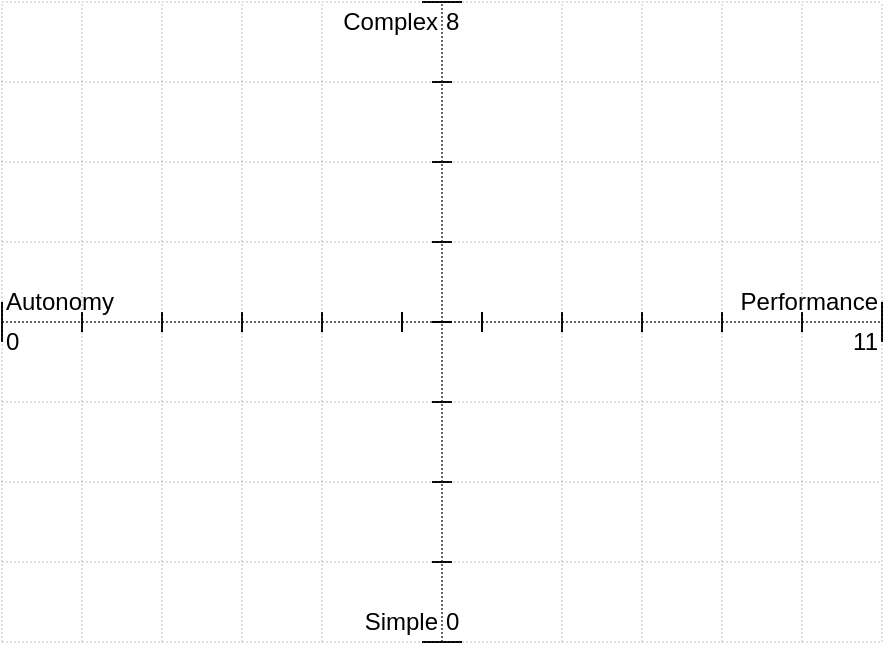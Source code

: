 <mxfile pages="9" version="11.1.4" type="device"><diagram id="pTi96NpsnJviwnQcpzsx" name="Quadranten Chart"><mxGraphModel dx="1088" dy="955" grid="1" gridSize="10" guides="1" tooltips="1" connect="1" arrows="1" fold="1" page="1" pageScale="1" pageWidth="600" pageHeight="900" math="0" shadow="0"><root><mxCell id="LdCNceijdqSRtA7OOFLB-0"/><mxCell id="LdCNceijdqSRtA7OOFLB-1" parent="LdCNceijdqSRtA7OOFLB-0"/><mxCell id="LdCNceijdqSRtA7OOFLB-2" value="" style="endArrow=none;html=1;fillColor=#f5f5f5;strokeColor=#666666;dashed=1;dashPattern=1 1;" parent="LdCNceijdqSRtA7OOFLB-1" edge="1"><mxGeometry width="50" height="50" relative="1" as="geometry"><mxPoint x="120" y="480" as="sourcePoint"/><mxPoint x="560" y="480" as="targetPoint"/></mxGeometry></mxCell><mxCell id="LdCNceijdqSRtA7OOFLB-3" value="Autonomy" style="text;html=1;strokeColor=none;fillColor=none;align=left;verticalAlign=middle;whiteSpace=wrap;rounded=0;" parent="LdCNceijdqSRtA7OOFLB-1" vertex="1"><mxGeometry x="120" y="460" width="80" height="20" as="geometry"/></mxCell><mxCell id="LdCNceijdqSRtA7OOFLB-4" value="Performance" style="text;html=1;strokeColor=none;fillColor=none;align=right;verticalAlign=middle;whiteSpace=wrap;rounded=0;" parent="LdCNceijdqSRtA7OOFLB-1" vertex="1"><mxGeometry x="480" y="460" width="80" height="20" as="geometry"/></mxCell><mxCell id="LdCNceijdqSRtA7OOFLB-5" value="Simple" style="text;html=1;strokeColor=none;fillColor=none;align=right;verticalAlign=middle;whiteSpace=wrap;rounded=0;" parent="LdCNceijdqSRtA7OOFLB-1" vertex="1"><mxGeometry x="259.5" y="620" width="80" height="20" as="geometry"/></mxCell><mxCell id="LdCNceijdqSRtA7OOFLB-6" value="Complex" style="text;html=1;strokeColor=none;fillColor=none;align=right;verticalAlign=middle;whiteSpace=wrap;rounded=0;" parent="LdCNceijdqSRtA7OOFLB-1" vertex="1"><mxGeometry x="259.5" y="320" width="80" height="20" as="geometry"/></mxCell><mxCell id="LdCNceijdqSRtA7OOFLB-8" value="" style="endArrow=none;html=1;fillColor=#f5f5f5;strokeColor=#666666;dashed=1;dashPattern=1 1;" parent="LdCNceijdqSRtA7OOFLB-1" edge="1"><mxGeometry width="50" height="50" relative="1" as="geometry"><mxPoint x="340" y="640" as="sourcePoint"/><mxPoint x="340" y="320" as="targetPoint"/></mxGeometry></mxCell><mxCell id="LdCNceijdqSRtA7OOFLB-9" value="" style="endArrow=none;html=1;" parent="LdCNceijdqSRtA7OOFLB-1" edge="1"><mxGeometry width="50" height="50" relative="1" as="geometry"><mxPoint x="330" y="640" as="sourcePoint"/><mxPoint x="350" y="640" as="targetPoint"/></mxGeometry></mxCell><mxCell id="LdCNceijdqSRtA7OOFLB-10" value="" style="endArrow=none;html=1;" parent="LdCNceijdqSRtA7OOFLB-1" edge="1"><mxGeometry width="50" height="50" relative="1" as="geometry"><mxPoint x="330" y="320" as="sourcePoint"/><mxPoint x="350" y="320" as="targetPoint"/></mxGeometry></mxCell><mxCell id="LdCNceijdqSRtA7OOFLB-11" value="" style="endArrow=none;html=1;" parent="LdCNceijdqSRtA7OOFLB-1" edge="1"><mxGeometry width="50" height="50" relative="1" as="geometry"><mxPoint x="120" y="490" as="sourcePoint"/><mxPoint x="120" y="470" as="targetPoint"/></mxGeometry></mxCell><mxCell id="LdCNceijdqSRtA7OOFLB-12" value="" style="endArrow=none;html=1;" parent="LdCNceijdqSRtA7OOFLB-1" edge="1"><mxGeometry width="50" height="50" relative="1" as="geometry"><mxPoint x="560" y="490" as="sourcePoint"/><mxPoint x="560" y="470" as="targetPoint"/></mxGeometry></mxCell><mxCell id="LdCNceijdqSRtA7OOFLB-13" value="" style="endArrow=none;html=1;" parent="LdCNceijdqSRtA7OOFLB-1" edge="1"><mxGeometry width="50" height="50" relative="1" as="geometry"><mxPoint x="160" y="485" as="sourcePoint"/><mxPoint x="160" y="475" as="targetPoint"/></mxGeometry></mxCell><mxCell id="LdCNceijdqSRtA7OOFLB-14" value="" style="endArrow=none;html=1;" parent="LdCNceijdqSRtA7OOFLB-1" edge="1"><mxGeometry width="50" height="50" relative="1" as="geometry"><mxPoint x="200" y="485" as="sourcePoint"/><mxPoint x="200" y="475" as="targetPoint"/></mxGeometry></mxCell><mxCell id="LdCNceijdqSRtA7OOFLB-15" value="" style="endArrow=none;html=1;" parent="LdCNceijdqSRtA7OOFLB-1" edge="1"><mxGeometry width="50" height="50" relative="1" as="geometry"><mxPoint x="240" y="485" as="sourcePoint"/><mxPoint x="240" y="475" as="targetPoint"/></mxGeometry></mxCell><mxCell id="LdCNceijdqSRtA7OOFLB-17" value="" style="endArrow=none;html=1;" parent="LdCNceijdqSRtA7OOFLB-1" edge="1"><mxGeometry width="50" height="50" relative="1" as="geometry"><mxPoint x="280" y="485" as="sourcePoint"/><mxPoint x="280" y="475" as="targetPoint"/></mxGeometry></mxCell><mxCell id="LdCNceijdqSRtA7OOFLB-18" value="" style="endArrow=none;html=1;" parent="LdCNceijdqSRtA7OOFLB-1" edge="1"><mxGeometry width="50" height="50" relative="1" as="geometry"><mxPoint x="320" y="485" as="sourcePoint"/><mxPoint x="320" y="475" as="targetPoint"/></mxGeometry></mxCell><mxCell id="LdCNceijdqSRtA7OOFLB-19" value="" style="endArrow=none;html=1;" parent="LdCNceijdqSRtA7OOFLB-1" edge="1"><mxGeometry width="50" height="50" relative="1" as="geometry"><mxPoint x="360" y="485" as="sourcePoint"/><mxPoint x="360" y="475" as="targetPoint"/></mxGeometry></mxCell><mxCell id="LdCNceijdqSRtA7OOFLB-20" value="" style="endArrow=none;html=1;" parent="LdCNceijdqSRtA7OOFLB-1" edge="1"><mxGeometry width="50" height="50" relative="1" as="geometry"><mxPoint x="400" y="485" as="sourcePoint"/><mxPoint x="400" y="475" as="targetPoint"/></mxGeometry></mxCell><mxCell id="LdCNceijdqSRtA7OOFLB-21" value="" style="endArrow=none;html=1;" parent="LdCNceijdqSRtA7OOFLB-1" edge="1"><mxGeometry width="50" height="50" relative="1" as="geometry"><mxPoint x="440" y="485" as="sourcePoint"/><mxPoint x="440" y="475" as="targetPoint"/></mxGeometry></mxCell><mxCell id="LdCNceijdqSRtA7OOFLB-22" value="" style="endArrow=none;html=1;" parent="LdCNceijdqSRtA7OOFLB-1" edge="1"><mxGeometry width="50" height="50" relative="1" as="geometry"><mxPoint x="480" y="485" as="sourcePoint"/><mxPoint x="480" y="475" as="targetPoint"/></mxGeometry></mxCell><mxCell id="LdCNceijdqSRtA7OOFLB-23" value="" style="endArrow=none;html=1;" parent="LdCNceijdqSRtA7OOFLB-1" edge="1"><mxGeometry width="50" height="50" relative="1" as="geometry"><mxPoint x="520" y="485" as="sourcePoint"/><mxPoint x="520" y="475" as="targetPoint"/></mxGeometry></mxCell><mxCell id="LdCNceijdqSRtA7OOFLB-26" value="" style="endArrow=none;html=1;" parent="LdCNceijdqSRtA7OOFLB-1" edge="1"><mxGeometry width="50" height="50" relative="1" as="geometry"><mxPoint x="335" y="360" as="sourcePoint"/><mxPoint x="345" y="360" as="targetPoint"/></mxGeometry></mxCell><mxCell id="LdCNceijdqSRtA7OOFLB-27" value="" style="endArrow=none;html=1;" parent="LdCNceijdqSRtA7OOFLB-1" edge="1"><mxGeometry width="50" height="50" relative="1" as="geometry"><mxPoint x="335" y="400" as="sourcePoint"/><mxPoint x="345" y="400" as="targetPoint"/></mxGeometry></mxCell><mxCell id="LdCNceijdqSRtA7OOFLB-28" value="" style="endArrow=none;html=1;" parent="LdCNceijdqSRtA7OOFLB-1" edge="1"><mxGeometry width="50" height="50" relative="1" as="geometry"><mxPoint x="335" y="440" as="sourcePoint"/><mxPoint x="345" y="440" as="targetPoint"/></mxGeometry></mxCell><mxCell id="LdCNceijdqSRtA7OOFLB-29" value="" style="endArrow=none;html=1;" parent="LdCNceijdqSRtA7OOFLB-1" edge="1"><mxGeometry width="50" height="50" relative="1" as="geometry"><mxPoint x="335" y="480" as="sourcePoint"/><mxPoint x="345" y="480" as="targetPoint"/></mxGeometry></mxCell><mxCell id="LdCNceijdqSRtA7OOFLB-30" value="" style="endArrow=none;html=1;" parent="LdCNceijdqSRtA7OOFLB-1" edge="1"><mxGeometry width="50" height="50" relative="1" as="geometry"><mxPoint x="335" y="520" as="sourcePoint"/><mxPoint x="345" y="520" as="targetPoint"/></mxGeometry></mxCell><mxCell id="LdCNceijdqSRtA7OOFLB-31" value="" style="endArrow=none;html=1;" parent="LdCNceijdqSRtA7OOFLB-1" edge="1"><mxGeometry width="50" height="50" relative="1" as="geometry"><mxPoint x="335" y="560" as="sourcePoint"/><mxPoint x="345" y="560" as="targetPoint"/></mxGeometry></mxCell><mxCell id="LdCNceijdqSRtA7OOFLB-32" value="" style="endArrow=none;html=1;" parent="LdCNceijdqSRtA7OOFLB-1" edge="1"><mxGeometry width="50" height="50" relative="1" as="geometry"><mxPoint x="335" y="600" as="sourcePoint"/><mxPoint x="345" y="600" as="targetPoint"/></mxGeometry></mxCell><mxCell id="LdCNceijdqSRtA7OOFLB-33" value="0" style="text;html=1;strokeColor=none;fillColor=none;align=left;verticalAlign=middle;whiteSpace=wrap;rounded=0;" parent="LdCNceijdqSRtA7OOFLB-1" vertex="1"><mxGeometry x="120" y="480" width="20" height="20" as="geometry"/></mxCell><mxCell id="LdCNceijdqSRtA7OOFLB-34" value="8" style="text;html=1;strokeColor=none;fillColor=none;align=left;verticalAlign=middle;whiteSpace=wrap;rounded=0;" parent="LdCNceijdqSRtA7OOFLB-1" vertex="1"><mxGeometry x="340" y="320" width="20" height="20" as="geometry"/></mxCell><mxCell id="LdCNceijdqSRtA7OOFLB-35" value="0" style="text;html=1;strokeColor=none;fillColor=none;align=left;verticalAlign=middle;whiteSpace=wrap;rounded=0;" parent="LdCNceijdqSRtA7OOFLB-1" vertex="1"><mxGeometry x="339.5" y="620" width="20" height="20" as="geometry"/></mxCell><mxCell id="LdCNceijdqSRtA7OOFLB-36" value="11" style="text;html=1;strokeColor=none;fillColor=none;align=right;verticalAlign=middle;whiteSpace=wrap;rounded=0;" parent="LdCNceijdqSRtA7OOFLB-1" vertex="1"><mxGeometry x="540" y="480" width="20" height="20" as="geometry"/></mxCell><mxCell id="YLKIeDJ613hzpNl-Tb_V-4" value="" style="endArrow=none;html=1;fillColor=#f5f5f5;strokeColor=#666666;dashed=1;dashPattern=1 1;opacity=20;" parent="LdCNceijdqSRtA7OOFLB-1" edge="1"><mxGeometry width="50" height="50" relative="1" as="geometry"><mxPoint x="240" y="640" as="sourcePoint"/><mxPoint x="240" y="320" as="targetPoint"/></mxGeometry></mxCell><mxCell id="YLKIeDJ613hzpNl-Tb_V-5" value="" style="endArrow=none;html=1;fillColor=#f5f5f5;strokeColor=#666666;dashed=1;dashPattern=1 1;opacity=20;" parent="LdCNceijdqSRtA7OOFLB-1" edge="1"><mxGeometry width="50" height="50" relative="1" as="geometry"><mxPoint x="440" y="640" as="sourcePoint"/><mxPoint x="440" y="320" as="targetPoint"/></mxGeometry></mxCell><mxCell id="YLKIeDJ613hzpNl-Tb_V-6" value="" style="endArrow=none;html=1;fillColor=#f5f5f5;strokeColor=#666666;dashed=1;dashPattern=1 1;opacity=20;" parent="LdCNceijdqSRtA7OOFLB-1" edge="1"><mxGeometry width="50" height="50" relative="1" as="geometry"><mxPoint x="560" y="640" as="sourcePoint"/><mxPoint x="560" y="320" as="targetPoint"/></mxGeometry></mxCell><mxCell id="YLKIeDJ613hzpNl-Tb_V-7" value="" style="endArrow=none;html=1;fillColor=#f5f5f5;strokeColor=#666666;dashed=1;dashPattern=1 1;opacity=20;" parent="LdCNceijdqSRtA7OOFLB-1" edge="1"><mxGeometry width="50" height="50" relative="1" as="geometry"><mxPoint x="120" y="640" as="sourcePoint"/><mxPoint x="120" y="320" as="targetPoint"/></mxGeometry></mxCell><mxCell id="YLKIeDJ613hzpNl-Tb_V-8" value="" style="endArrow=none;html=1;fillColor=#f5f5f5;strokeColor=#666666;dashed=1;dashPattern=1 1;opacity=20;" parent="LdCNceijdqSRtA7OOFLB-1" edge="1"><mxGeometry width="50" height="50" relative="1" as="geometry"><mxPoint x="119.5" y="560" as="sourcePoint"/><mxPoint x="559.5" y="560" as="targetPoint"/></mxGeometry></mxCell><mxCell id="YLKIeDJ613hzpNl-Tb_V-9" value="" style="endArrow=none;html=1;fillColor=#f5f5f5;strokeColor=#666666;dashed=1;dashPattern=1 1;opacity=20;" parent="LdCNceijdqSRtA7OOFLB-1" edge="1"><mxGeometry width="50" height="50" relative="1" as="geometry"><mxPoint x="120" y="640" as="sourcePoint"/><mxPoint x="560" y="640" as="targetPoint"/></mxGeometry></mxCell><mxCell id="YLKIeDJ613hzpNl-Tb_V-10" value="" style="endArrow=none;html=1;fillColor=#f5f5f5;strokeColor=#666666;dashed=1;dashPattern=1 1;opacity=20;" parent="LdCNceijdqSRtA7OOFLB-1" edge="1"><mxGeometry width="50" height="50" relative="1" as="geometry"><mxPoint x="119.5" y="400" as="sourcePoint"/><mxPoint x="559.5" y="400" as="targetPoint"/></mxGeometry></mxCell><mxCell id="YLKIeDJ613hzpNl-Tb_V-11" value="" style="endArrow=none;html=1;fillColor=#f5f5f5;strokeColor=#666666;dashed=1;dashPattern=1 1;opacity=20;" parent="LdCNceijdqSRtA7OOFLB-1" edge="1"><mxGeometry width="50" height="50" relative="1" as="geometry"><mxPoint x="120" y="320" as="sourcePoint"/><mxPoint x="560" y="320" as="targetPoint"/></mxGeometry></mxCell><mxCell id="YLKIeDJ613hzpNl-Tb_V-12" value="" style="endArrow=none;html=1;fillColor=#f5f5f5;strokeColor=#666666;dashed=1;dashPattern=1 1;opacity=20;" parent="LdCNceijdqSRtA7OOFLB-1" edge="1"><mxGeometry width="50" height="50" relative="1" as="geometry"><mxPoint x="280" y="640" as="sourcePoint"/><mxPoint x="280" y="320" as="targetPoint"/></mxGeometry></mxCell><mxCell id="YLKIeDJ613hzpNl-Tb_V-13" value="" style="endArrow=none;html=1;fillColor=#f5f5f5;strokeColor=#666666;dashed=1;dashPattern=1 1;opacity=20;" parent="LdCNceijdqSRtA7OOFLB-1" edge="1"><mxGeometry width="50" height="50" relative="1" as="geometry"><mxPoint x="200" y="640" as="sourcePoint"/><mxPoint x="200" y="320" as="targetPoint"/></mxGeometry></mxCell><mxCell id="YLKIeDJ613hzpNl-Tb_V-14" value="" style="endArrow=none;html=1;fillColor=#f5f5f5;strokeColor=#666666;dashed=1;dashPattern=1 1;opacity=20;" parent="LdCNceijdqSRtA7OOFLB-1" edge="1"><mxGeometry width="50" height="50" relative="1" as="geometry"><mxPoint x="160" y="640" as="sourcePoint"/><mxPoint x="160" y="320" as="targetPoint"/></mxGeometry></mxCell><mxCell id="YLKIeDJ613hzpNl-Tb_V-15" value="" style="endArrow=none;html=1;fillColor=#f5f5f5;strokeColor=#666666;dashed=1;dashPattern=1 1;opacity=20;" parent="LdCNceijdqSRtA7OOFLB-1" edge="1"><mxGeometry width="50" height="50" relative="1" as="geometry"><mxPoint x="400" y="640" as="sourcePoint"/><mxPoint x="400" y="320" as="targetPoint"/></mxGeometry></mxCell><mxCell id="YLKIeDJ613hzpNl-Tb_V-16" value="" style="endArrow=none;html=1;fillColor=#f5f5f5;strokeColor=#666666;dashed=1;dashPattern=1 1;opacity=20;" parent="LdCNceijdqSRtA7OOFLB-1" edge="1"><mxGeometry width="50" height="50" relative="1" as="geometry"><mxPoint x="480" y="640" as="sourcePoint"/><mxPoint x="480" y="320" as="targetPoint"/></mxGeometry></mxCell><mxCell id="YLKIeDJ613hzpNl-Tb_V-17" value="" style="endArrow=none;html=1;fillColor=#f5f5f5;strokeColor=#666666;dashed=1;dashPattern=1 1;opacity=20;" parent="LdCNceijdqSRtA7OOFLB-1" edge="1"><mxGeometry width="50" height="50" relative="1" as="geometry"><mxPoint x="520" y="640" as="sourcePoint"/><mxPoint x="520" y="320" as="targetPoint"/></mxGeometry></mxCell><mxCell id="YLKIeDJ613hzpNl-Tb_V-18" value="" style="endArrow=none;html=1;fillColor=#f5f5f5;strokeColor=#666666;dashed=1;dashPattern=1 1;opacity=20;" parent="LdCNceijdqSRtA7OOFLB-1" edge="1"><mxGeometry width="50" height="50" relative="1" as="geometry"><mxPoint x="119.5" y="360" as="sourcePoint"/><mxPoint x="559.5" y="360" as="targetPoint"/></mxGeometry></mxCell><mxCell id="YLKIeDJ613hzpNl-Tb_V-19" value="" style="endArrow=none;html=1;fillColor=#f5f5f5;strokeColor=#666666;dashed=1;dashPattern=1 1;opacity=20;" parent="LdCNceijdqSRtA7OOFLB-1" edge="1"><mxGeometry width="50" height="50" relative="1" as="geometry"><mxPoint x="120" y="440" as="sourcePoint"/><mxPoint x="560" y="440" as="targetPoint"/></mxGeometry></mxCell><mxCell id="YLKIeDJ613hzpNl-Tb_V-20" value="" style="endArrow=none;html=1;fillColor=#f5f5f5;strokeColor=#666666;dashed=1;dashPattern=1 1;opacity=20;" parent="LdCNceijdqSRtA7OOFLB-1" edge="1"><mxGeometry width="50" height="50" relative="1" as="geometry"><mxPoint x="120" y="520" as="sourcePoint"/><mxPoint x="560" y="520" as="targetPoint"/></mxGeometry></mxCell><mxCell id="YLKIeDJ613hzpNl-Tb_V-21" value="" style="endArrow=none;html=1;fillColor=#f5f5f5;strokeColor=#666666;dashed=1;dashPattern=1 1;opacity=20;" parent="LdCNceijdqSRtA7OOFLB-1" edge="1"><mxGeometry width="50" height="50" relative="1" as="geometry"><mxPoint x="120" y="600.0" as="sourcePoint"/><mxPoint x="560" y="600.0" as="targetPoint"/></mxGeometry></mxCell></root></mxGraphModel></diagram><diagram id="dWKdPHIe26rWvbgeXBGm" name="QC - filled"><mxGraphModel dx="1086" dy="816" grid="1" gridSize="10" guides="1" tooltips="1" connect="1" arrows="1" fold="1" page="1" pageScale="1" pageWidth="600" pageHeight="900" math="0" shadow="0"><root><mxCell id="-OWAyqCIBpHMTJeRJEq3-0"/><mxCell id="-OWAyqCIBpHMTJeRJEq3-1" parent="-OWAyqCIBpHMTJeRJEq3-0"/><mxCell id="-OWAyqCIBpHMTJeRJEq3-2" value="" style="endArrow=none;html=1;fillColor=#f5f5f5;strokeColor=#666666;dashed=1;dashPattern=1 1;" parent="-OWAyqCIBpHMTJeRJEq3-1" edge="1"><mxGeometry width="50" height="50" relative="1" as="geometry"><mxPoint x="120" y="480" as="sourcePoint"/><mxPoint x="560" y="480" as="targetPoint"/></mxGeometry></mxCell><mxCell id="-OWAyqCIBpHMTJeRJEq3-3" value="Autonomy" style="text;html=1;strokeColor=none;fillColor=none;align=left;verticalAlign=middle;whiteSpace=wrap;rounded=0;" parent="-OWAyqCIBpHMTJeRJEq3-1" vertex="1"><mxGeometry x="120" y="460" width="80" height="20" as="geometry"/></mxCell><mxCell id="-OWAyqCIBpHMTJeRJEq3-4" value="Performance" style="text;html=1;strokeColor=none;fillColor=none;align=right;verticalAlign=middle;whiteSpace=wrap;rounded=0;" parent="-OWAyqCIBpHMTJeRJEq3-1" vertex="1"><mxGeometry x="480" y="460" width="80" height="20" as="geometry"/></mxCell><mxCell id="-OWAyqCIBpHMTJeRJEq3-5" value="Simple" style="text;html=1;strokeColor=none;fillColor=none;align=right;verticalAlign=middle;whiteSpace=wrap;rounded=0;" parent="-OWAyqCIBpHMTJeRJEq3-1" vertex="1"><mxGeometry x="259.5" y="620" width="80" height="20" as="geometry"/></mxCell><mxCell id="-OWAyqCIBpHMTJeRJEq3-6" value="Complex" style="text;html=1;strokeColor=none;fillColor=none;align=right;verticalAlign=middle;whiteSpace=wrap;rounded=0;" parent="-OWAyqCIBpHMTJeRJEq3-1" vertex="1"><mxGeometry x="259.5" y="320" width="80" height="20" as="geometry"/></mxCell><mxCell id="-OWAyqCIBpHMTJeRJEq3-7" value="" style="endArrow=none;html=1;fillColor=#f5f5f5;strokeColor=#666666;dashed=1;dashPattern=1 1;" parent="-OWAyqCIBpHMTJeRJEq3-1" edge="1"><mxGeometry width="50" height="50" relative="1" as="geometry"><mxPoint x="340" y="640" as="sourcePoint"/><mxPoint x="340" y="320" as="targetPoint"/></mxGeometry></mxCell><mxCell id="-OWAyqCIBpHMTJeRJEq3-8" value="" style="endArrow=none;html=1;" parent="-OWAyqCIBpHMTJeRJEq3-1" edge="1"><mxGeometry width="50" height="50" relative="1" as="geometry"><mxPoint x="330" y="640" as="sourcePoint"/><mxPoint x="350" y="640" as="targetPoint"/></mxGeometry></mxCell><mxCell id="-OWAyqCIBpHMTJeRJEq3-9" value="" style="endArrow=none;html=1;" parent="-OWAyqCIBpHMTJeRJEq3-1" edge="1"><mxGeometry width="50" height="50" relative="1" as="geometry"><mxPoint x="330" y="320" as="sourcePoint"/><mxPoint x="350" y="320" as="targetPoint"/></mxGeometry></mxCell><mxCell id="-OWAyqCIBpHMTJeRJEq3-10" value="" style="endArrow=none;html=1;" parent="-OWAyqCIBpHMTJeRJEq3-1" edge="1"><mxGeometry width="50" height="50" relative="1" as="geometry"><mxPoint x="120" y="490" as="sourcePoint"/><mxPoint x="120" y="470" as="targetPoint"/></mxGeometry></mxCell><mxCell id="-OWAyqCIBpHMTJeRJEq3-11" value="" style="endArrow=none;html=1;" parent="-OWAyqCIBpHMTJeRJEq3-1" edge="1"><mxGeometry width="50" height="50" relative="1" as="geometry"><mxPoint x="560" y="490" as="sourcePoint"/><mxPoint x="560" y="470" as="targetPoint"/></mxGeometry></mxCell><mxCell id="-OWAyqCIBpHMTJeRJEq3-12" value="" style="endArrow=none;html=1;" parent="-OWAyqCIBpHMTJeRJEq3-1" edge="1"><mxGeometry width="50" height="50" relative="1" as="geometry"><mxPoint x="160" y="485" as="sourcePoint"/><mxPoint x="160" y="475" as="targetPoint"/></mxGeometry></mxCell><mxCell id="-OWAyqCIBpHMTJeRJEq3-13" value="" style="endArrow=none;html=1;" parent="-OWAyqCIBpHMTJeRJEq3-1" edge="1"><mxGeometry width="50" height="50" relative="1" as="geometry"><mxPoint x="200" y="485" as="sourcePoint"/><mxPoint x="200" y="475" as="targetPoint"/></mxGeometry></mxCell><mxCell id="-OWAyqCIBpHMTJeRJEq3-14" value="" style="endArrow=none;html=1;" parent="-OWAyqCIBpHMTJeRJEq3-1" edge="1"><mxGeometry width="50" height="50" relative="1" as="geometry"><mxPoint x="240" y="485" as="sourcePoint"/><mxPoint x="240" y="475" as="targetPoint"/></mxGeometry></mxCell><mxCell id="-OWAyqCIBpHMTJeRJEq3-15" value="" style="endArrow=none;html=1;" parent="-OWAyqCIBpHMTJeRJEq3-1" edge="1"><mxGeometry width="50" height="50" relative="1" as="geometry"><mxPoint x="280" y="485" as="sourcePoint"/><mxPoint x="280" y="475" as="targetPoint"/></mxGeometry></mxCell><mxCell id="-OWAyqCIBpHMTJeRJEq3-16" value="" style="endArrow=none;html=1;" parent="-OWAyqCIBpHMTJeRJEq3-1" edge="1"><mxGeometry width="50" height="50" relative="1" as="geometry"><mxPoint x="320" y="485" as="sourcePoint"/><mxPoint x="320" y="475" as="targetPoint"/></mxGeometry></mxCell><mxCell id="-OWAyqCIBpHMTJeRJEq3-17" value="" style="endArrow=none;html=1;" parent="-OWAyqCIBpHMTJeRJEq3-1" edge="1"><mxGeometry width="50" height="50" relative="1" as="geometry"><mxPoint x="360" y="485" as="sourcePoint"/><mxPoint x="360" y="475" as="targetPoint"/></mxGeometry></mxCell><mxCell id="-OWAyqCIBpHMTJeRJEq3-18" value="" style="endArrow=none;html=1;" parent="-OWAyqCIBpHMTJeRJEq3-1" edge="1"><mxGeometry width="50" height="50" relative="1" as="geometry"><mxPoint x="400" y="485" as="sourcePoint"/><mxPoint x="400" y="475" as="targetPoint"/></mxGeometry></mxCell><mxCell id="-OWAyqCIBpHMTJeRJEq3-19" value="" style="endArrow=none;html=1;" parent="-OWAyqCIBpHMTJeRJEq3-1" edge="1"><mxGeometry width="50" height="50" relative="1" as="geometry"><mxPoint x="440" y="485" as="sourcePoint"/><mxPoint x="440" y="475" as="targetPoint"/></mxGeometry></mxCell><mxCell id="-OWAyqCIBpHMTJeRJEq3-20" value="" style="endArrow=none;html=1;" parent="-OWAyqCIBpHMTJeRJEq3-1" edge="1"><mxGeometry width="50" height="50" relative="1" as="geometry"><mxPoint x="480" y="485" as="sourcePoint"/><mxPoint x="480" y="475" as="targetPoint"/></mxGeometry></mxCell><mxCell id="-OWAyqCIBpHMTJeRJEq3-21" value="" style="endArrow=none;html=1;" parent="-OWAyqCIBpHMTJeRJEq3-1" edge="1"><mxGeometry width="50" height="50" relative="1" as="geometry"><mxPoint x="520" y="485" as="sourcePoint"/><mxPoint x="520" y="475" as="targetPoint"/></mxGeometry></mxCell><mxCell id="-OWAyqCIBpHMTJeRJEq3-22" value="" style="endArrow=none;html=1;" parent="-OWAyqCIBpHMTJeRJEq3-1" edge="1"><mxGeometry width="50" height="50" relative="1" as="geometry"><mxPoint x="335" y="360" as="sourcePoint"/><mxPoint x="345" y="360" as="targetPoint"/></mxGeometry></mxCell><mxCell id="-OWAyqCIBpHMTJeRJEq3-23" value="" style="endArrow=none;html=1;" parent="-OWAyqCIBpHMTJeRJEq3-1" edge="1"><mxGeometry width="50" height="50" relative="1" as="geometry"><mxPoint x="335" y="400" as="sourcePoint"/><mxPoint x="345" y="400" as="targetPoint"/></mxGeometry></mxCell><mxCell id="-OWAyqCIBpHMTJeRJEq3-24" value="" style="endArrow=none;html=1;" parent="-OWAyqCIBpHMTJeRJEq3-1" edge="1"><mxGeometry width="50" height="50" relative="1" as="geometry"><mxPoint x="335" y="440" as="sourcePoint"/><mxPoint x="345" y="440" as="targetPoint"/></mxGeometry></mxCell><mxCell id="-OWAyqCIBpHMTJeRJEq3-25" value="" style="endArrow=none;html=1;" parent="-OWAyqCIBpHMTJeRJEq3-1" edge="1"><mxGeometry width="50" height="50" relative="1" as="geometry"><mxPoint x="335" y="480" as="sourcePoint"/><mxPoint x="345" y="480" as="targetPoint"/></mxGeometry></mxCell><mxCell id="-OWAyqCIBpHMTJeRJEq3-26" value="" style="endArrow=none;html=1;" parent="-OWAyqCIBpHMTJeRJEq3-1" edge="1"><mxGeometry width="50" height="50" relative="1" as="geometry"><mxPoint x="335" y="520" as="sourcePoint"/><mxPoint x="345" y="520" as="targetPoint"/></mxGeometry></mxCell><mxCell id="-OWAyqCIBpHMTJeRJEq3-27" value="" style="endArrow=none;html=1;" parent="-OWAyqCIBpHMTJeRJEq3-1" edge="1"><mxGeometry width="50" height="50" relative="1" as="geometry"><mxPoint x="335" y="560" as="sourcePoint"/><mxPoint x="345" y="560" as="targetPoint"/></mxGeometry></mxCell><mxCell id="-OWAyqCIBpHMTJeRJEq3-28" value="" style="endArrow=none;html=1;" parent="-OWAyqCIBpHMTJeRJEq3-1" edge="1"><mxGeometry width="50" height="50" relative="1" as="geometry"><mxPoint x="335" y="600" as="sourcePoint"/><mxPoint x="345" y="600" as="targetPoint"/></mxGeometry></mxCell><mxCell id="-OWAyqCIBpHMTJeRJEq3-29" value="0" style="text;html=1;strokeColor=none;fillColor=none;align=left;verticalAlign=middle;whiteSpace=wrap;rounded=0;" parent="-OWAyqCIBpHMTJeRJEq3-1" vertex="1"><mxGeometry x="120" y="480" width="20" height="20" as="geometry"/></mxCell><mxCell id="-OWAyqCIBpHMTJeRJEq3-30" value="8" style="text;html=1;strokeColor=none;fillColor=none;align=left;verticalAlign=middle;whiteSpace=wrap;rounded=0;" parent="-OWAyqCIBpHMTJeRJEq3-1" vertex="1"><mxGeometry x="340" y="320" width="20" height="20" as="geometry"/></mxCell><mxCell id="-OWAyqCIBpHMTJeRJEq3-31" value="0" style="text;html=1;strokeColor=none;fillColor=none;align=left;verticalAlign=middle;whiteSpace=wrap;rounded=0;" parent="-OWAyqCIBpHMTJeRJEq3-1" vertex="1"><mxGeometry x="339.5" y="620" width="20" height="20" as="geometry"/></mxCell><mxCell id="-OWAyqCIBpHMTJeRJEq3-32" value="11" style="text;html=1;strokeColor=none;fillColor=none;align=right;verticalAlign=middle;whiteSpace=wrap;rounded=0;" parent="-OWAyqCIBpHMTJeRJEq3-1" vertex="1"><mxGeometry x="540" y="480" width="20" height="20" as="geometry"/></mxCell><mxCell id="-OWAyqCIBpHMTJeRJEq3-33" value="" style="endArrow=none;html=1;fillColor=#f5f5f5;strokeColor=#666666;dashed=1;dashPattern=1 1;opacity=20;" parent="-OWAyqCIBpHMTJeRJEq3-1" edge="1"><mxGeometry width="50" height="50" relative="1" as="geometry"><mxPoint x="240" y="640" as="sourcePoint"/><mxPoint x="240" y="320" as="targetPoint"/></mxGeometry></mxCell><mxCell id="-OWAyqCIBpHMTJeRJEq3-34" value="" style="endArrow=none;html=1;fillColor=#f5f5f5;strokeColor=#666666;dashed=1;dashPattern=1 1;opacity=20;" parent="-OWAyqCIBpHMTJeRJEq3-1" edge="1"><mxGeometry width="50" height="50" relative="1" as="geometry"><mxPoint x="440" y="640" as="sourcePoint"/><mxPoint x="440" y="320" as="targetPoint"/></mxGeometry></mxCell><mxCell id="-OWAyqCIBpHMTJeRJEq3-35" value="" style="endArrow=none;html=1;fillColor=#f5f5f5;strokeColor=#666666;dashed=1;dashPattern=1 1;opacity=20;" parent="-OWAyqCIBpHMTJeRJEq3-1" edge="1"><mxGeometry width="50" height="50" relative="1" as="geometry"><mxPoint x="560" y="640" as="sourcePoint"/><mxPoint x="560" y="320" as="targetPoint"/></mxGeometry></mxCell><mxCell id="-OWAyqCIBpHMTJeRJEq3-36" value="" style="endArrow=none;html=1;fillColor=#f5f5f5;strokeColor=#666666;dashed=1;dashPattern=1 1;opacity=20;" parent="-OWAyqCIBpHMTJeRJEq3-1" edge="1"><mxGeometry width="50" height="50" relative="1" as="geometry"><mxPoint x="120" y="640" as="sourcePoint"/><mxPoint x="120" y="320" as="targetPoint"/></mxGeometry></mxCell><mxCell id="-OWAyqCIBpHMTJeRJEq3-37" value="" style="endArrow=none;html=1;fillColor=#f5f5f5;strokeColor=#666666;dashed=1;dashPattern=1 1;opacity=20;" parent="-OWAyqCIBpHMTJeRJEq3-1" edge="1"><mxGeometry width="50" height="50" relative="1" as="geometry"><mxPoint x="119.5" y="560" as="sourcePoint"/><mxPoint x="559.5" y="560" as="targetPoint"/></mxGeometry></mxCell><mxCell id="-OWAyqCIBpHMTJeRJEq3-38" value="" style="endArrow=none;html=1;fillColor=#f5f5f5;strokeColor=#666666;dashed=1;dashPattern=1 1;opacity=20;" parent="-OWAyqCIBpHMTJeRJEq3-1" edge="1"><mxGeometry width="50" height="50" relative="1" as="geometry"><mxPoint x="120" y="640" as="sourcePoint"/><mxPoint x="560" y="640" as="targetPoint"/></mxGeometry></mxCell><mxCell id="-OWAyqCIBpHMTJeRJEq3-39" value="" style="endArrow=none;html=1;fillColor=#f5f5f5;strokeColor=#666666;dashed=1;dashPattern=1 1;opacity=20;" parent="-OWAyqCIBpHMTJeRJEq3-1" edge="1"><mxGeometry width="50" height="50" relative="1" as="geometry"><mxPoint x="119.5" y="400" as="sourcePoint"/><mxPoint x="559.5" y="400" as="targetPoint"/></mxGeometry></mxCell><mxCell id="-OWAyqCIBpHMTJeRJEq3-40" value="" style="endArrow=none;html=1;fillColor=#f5f5f5;strokeColor=#666666;dashed=1;dashPattern=1 1;opacity=20;" parent="-OWAyqCIBpHMTJeRJEq3-1" edge="1"><mxGeometry width="50" height="50" relative="1" as="geometry"><mxPoint x="120" y="320" as="sourcePoint"/><mxPoint x="560" y="320" as="targetPoint"/></mxGeometry></mxCell><mxCell id="-OWAyqCIBpHMTJeRJEq3-41" value="" style="endArrow=none;html=1;fillColor=#f5f5f5;strokeColor=#666666;dashed=1;dashPattern=1 1;opacity=20;" parent="-OWAyqCIBpHMTJeRJEq3-1" edge="1"><mxGeometry width="50" height="50" relative="1" as="geometry"><mxPoint x="280" y="640" as="sourcePoint"/><mxPoint x="280" y="320" as="targetPoint"/></mxGeometry></mxCell><mxCell id="-OWAyqCIBpHMTJeRJEq3-42" value="" style="endArrow=none;html=1;fillColor=#f5f5f5;strokeColor=#666666;dashed=1;dashPattern=1 1;opacity=20;" parent="-OWAyqCIBpHMTJeRJEq3-1" edge="1"><mxGeometry width="50" height="50" relative="1" as="geometry"><mxPoint x="200" y="640" as="sourcePoint"/><mxPoint x="200" y="320" as="targetPoint"/></mxGeometry></mxCell><mxCell id="-OWAyqCIBpHMTJeRJEq3-43" value="" style="endArrow=none;html=1;fillColor=#f5f5f5;strokeColor=#666666;dashed=1;dashPattern=1 1;opacity=20;" parent="-OWAyqCIBpHMTJeRJEq3-1" edge="1"><mxGeometry width="50" height="50" relative="1" as="geometry"><mxPoint x="160" y="640" as="sourcePoint"/><mxPoint x="160" y="320" as="targetPoint"/></mxGeometry></mxCell><mxCell id="-OWAyqCIBpHMTJeRJEq3-44" value="" style="endArrow=none;html=1;fillColor=#f5f5f5;strokeColor=#666666;dashed=1;dashPattern=1 1;opacity=20;" parent="-OWAyqCIBpHMTJeRJEq3-1" edge="1"><mxGeometry width="50" height="50" relative="1" as="geometry"><mxPoint x="400" y="640" as="sourcePoint"/><mxPoint x="400" y="320" as="targetPoint"/></mxGeometry></mxCell><mxCell id="-OWAyqCIBpHMTJeRJEq3-45" value="" style="endArrow=none;html=1;fillColor=#f5f5f5;strokeColor=#666666;dashed=1;dashPattern=1 1;opacity=20;" parent="-OWAyqCIBpHMTJeRJEq3-1" edge="1"><mxGeometry width="50" height="50" relative="1" as="geometry"><mxPoint x="480" y="640" as="sourcePoint"/><mxPoint x="480" y="320" as="targetPoint"/></mxGeometry></mxCell><mxCell id="-OWAyqCIBpHMTJeRJEq3-46" value="" style="endArrow=none;html=1;fillColor=#f5f5f5;strokeColor=#666666;dashed=1;dashPattern=1 1;opacity=20;" parent="-OWAyqCIBpHMTJeRJEq3-1" edge="1"><mxGeometry width="50" height="50" relative="1" as="geometry"><mxPoint x="520" y="640" as="sourcePoint"/><mxPoint x="520" y="320" as="targetPoint"/></mxGeometry></mxCell><mxCell id="-OWAyqCIBpHMTJeRJEq3-47" value="" style="endArrow=none;html=1;fillColor=#f5f5f5;strokeColor=#666666;dashed=1;dashPattern=1 1;opacity=20;" parent="-OWAyqCIBpHMTJeRJEq3-1" edge="1"><mxGeometry width="50" height="50" relative="1" as="geometry"><mxPoint x="119.5" y="360" as="sourcePoint"/><mxPoint x="559.5" y="360" as="targetPoint"/></mxGeometry></mxCell><mxCell id="-OWAyqCIBpHMTJeRJEq3-48" value="" style="endArrow=none;html=1;fillColor=#f5f5f5;strokeColor=#666666;dashed=1;dashPattern=1 1;opacity=20;" parent="-OWAyqCIBpHMTJeRJEq3-1" edge="1"><mxGeometry width="50" height="50" relative="1" as="geometry"><mxPoint x="120" y="440" as="sourcePoint"/><mxPoint x="560" y="440" as="targetPoint"/></mxGeometry></mxCell><mxCell id="-OWAyqCIBpHMTJeRJEq3-49" value="" style="endArrow=none;html=1;fillColor=#f5f5f5;strokeColor=#666666;dashed=1;dashPattern=1 1;opacity=20;" parent="-OWAyqCIBpHMTJeRJEq3-1" edge="1"><mxGeometry width="50" height="50" relative="1" as="geometry"><mxPoint x="120" y="520" as="sourcePoint"/><mxPoint x="560" y="520" as="targetPoint"/></mxGeometry></mxCell><mxCell id="-OWAyqCIBpHMTJeRJEq3-50" value="" style="endArrow=none;html=1;fillColor=#f5f5f5;strokeColor=#666666;dashed=1;dashPattern=1 1;opacity=20;" parent="-OWAyqCIBpHMTJeRJEq3-1" edge="1"><mxGeometry width="50" height="50" relative="1" as="geometry"><mxPoint x="120" y="600" as="sourcePoint"/><mxPoint x="560" y="600" as="targetPoint"/></mxGeometry></mxCell><mxCell id="-OWAyqCIBpHMTJeRJEq3-56" value="" style="group" parent="-OWAyqCIBpHMTJeRJEq3-1" vertex="1" connectable="0"><mxGeometry x="309.5" y="450" width="60" height="40" as="geometry"/></mxCell><mxCell id="-OWAyqCIBpHMTJeRJEq3-53" value="" style="endArrow=none;html=1;strokeWidth=3;fillColor=#f8cecc;strokeColor=#b85450;opacity=80;" parent="-OWAyqCIBpHMTJeRJEq3-56" edge="1"><mxGeometry width="50" height="50" relative="1" as="geometry"><mxPoint y="40" as="sourcePoint"/><mxPoint x="20" y="20" as="targetPoint"/></mxGeometry></mxCell><mxCell id="-OWAyqCIBpHMTJeRJEq3-54" value="" style="endArrow=none;html=1;strokeWidth=3;fillColor=#f8cecc;strokeColor=#b85450;opacity=80;" parent="-OWAyqCIBpHMTJeRJEq3-56" edge="1"><mxGeometry width="50" height="50" relative="1" as="geometry"><mxPoint x="20" y="40" as="sourcePoint"/><mxPoint y="20" as="targetPoint"/></mxGeometry></mxCell><mxCell id="-OWAyqCIBpHMTJeRJEq3-55" value="EA" style="text;html=1;strokeColor=none;fillColor=none;align=left;verticalAlign=middle;whiteSpace=wrap;rounded=0;opacity=60;" parent="-OWAyqCIBpHMTJeRJEq3-56" vertex="1"><mxGeometry x="0.5" width="40" height="20" as="geometry"/></mxCell><mxCell id="-OWAyqCIBpHMTJeRJEq3-62" value="" style="group" parent="-OWAyqCIBpHMTJeRJEq3-1" vertex="1" connectable="0"><mxGeometry x="430" y="370" width="60" height="40" as="geometry"/></mxCell><mxCell id="-OWAyqCIBpHMTJeRJEq3-63" value="" style="endArrow=none;html=1;strokeWidth=3;fillColor=#f8cecc;strokeColor=#b85450;opacity=80;" parent="-OWAyqCIBpHMTJeRJEq3-62" edge="1"><mxGeometry width="50" height="50" relative="1" as="geometry"><mxPoint y="40" as="sourcePoint"/><mxPoint x="20" y="20" as="targetPoint"/></mxGeometry></mxCell><mxCell id="-OWAyqCIBpHMTJeRJEq3-64" value="" style="endArrow=none;html=1;strokeWidth=3;fillColor=#f8cecc;strokeColor=#b85450;opacity=80;" parent="-OWAyqCIBpHMTJeRJEq3-62" edge="1"><mxGeometry width="50" height="50" relative="1" as="geometry"><mxPoint x="20" y="40" as="sourcePoint"/><mxPoint y="20" as="targetPoint"/></mxGeometry></mxCell><mxCell id="-OWAyqCIBpHMTJeRJEq3-65" value="CA" style="text;html=1;strokeColor=none;fillColor=none;align=left;verticalAlign=middle;whiteSpace=wrap;rounded=0;opacity=60;" parent="-OWAyqCIBpHMTJeRJEq3-62" vertex="1"><mxGeometry x="0.5" width="40" height="20" as="geometry"/></mxCell><mxCell id="-OWAyqCIBpHMTJeRJEq3-58" value="" style="group" parent="-OWAyqCIBpHMTJeRJEq3-1" vertex="1" connectable="0"><mxGeometry x="349.5" y="410" width="60" height="40" as="geometry"/></mxCell><mxCell id="-OWAyqCIBpHMTJeRJEq3-59" value="" style="endArrow=none;html=1;strokeWidth=3;fillColor=#f8cecc;strokeColor=#b85450;opacity=80;" parent="-OWAyqCIBpHMTJeRJEq3-58" edge="1"><mxGeometry width="50" height="50" relative="1" as="geometry"><mxPoint y="40" as="sourcePoint"/><mxPoint x="20" y="20" as="targetPoint"/></mxGeometry></mxCell><mxCell id="-OWAyqCIBpHMTJeRJEq3-60" value="" style="endArrow=none;html=1;strokeWidth=3;fillColor=#f8cecc;strokeColor=#b85450;opacity=80;" parent="-OWAyqCIBpHMTJeRJEq3-58" edge="1"><mxGeometry width="50" height="50" relative="1" as="geometry"><mxPoint x="20" y="40" as="sourcePoint"/><mxPoint y="20" as="targetPoint"/></mxGeometry></mxCell><mxCell id="-OWAyqCIBpHMTJeRJEq3-61" value="OA" style="text;html=1;strokeColor=none;fillColor=none;align=left;verticalAlign=middle;whiteSpace=wrap;rounded=0;opacity=60;" parent="-OWAyqCIBpHMTJeRJEq3-58" vertex="1"><mxGeometry x="0.5" width="40" height="20" as="geometry"/></mxCell></root></mxGraphModel></diagram><diagram id="Gpe0jATooHwkvAfwQZ4L" name="Compositions"><mxGraphModel dx="1086" dy="816" grid="1" gridSize="10" guides="1" tooltips="1" connect="1" arrows="1" fold="1" page="1" pageScale="1" pageWidth="600" pageHeight="900" math="0" shadow="0"><root><mxCell id="gXsRk481pt8_aog5jfja-0"/><mxCell id="gXsRk481pt8_aog5jfja-1" parent="gXsRk481pt8_aog5jfja-0"/><mxCell id="gXsRk481pt8_aog5jfja-5" value="" style="rounded=0;whiteSpace=wrap;html=1;fillColor=#f5f5f5;strokeColor=#666666;fontColor=#333333;" parent="gXsRk481pt8_aog5jfja-1" vertex="1"><mxGeometry x="19.5" y="280" width="160" height="100" as="geometry"/></mxCell><mxCell id="gXsRk481pt8_aog5jfja-6" value="" style="rounded=0;whiteSpace=wrap;html=1;fillColor=#f5f5f5;strokeColor=#666666;fontColor=#333333;" parent="gXsRk481pt8_aog5jfja-1" vertex="1"><mxGeometry x="419.5" y="280" width="160" height="100" as="geometry"/></mxCell><mxCell id="gXsRk481pt8_aog5jfja-7" value="" style="rounded=0;whiteSpace=wrap;html=1;fillColor=#f5f5f5;strokeColor=#666666;fontColor=#333333;" parent="gXsRk481pt8_aog5jfja-1" vertex="1"><mxGeometry x="220" y="280" width="160" height="100" as="geometry"/></mxCell><mxCell id="gXsRk481pt8_aog5jfja-8" value="" style="rounded=0;whiteSpace=wrap;html=1;fillColor=#f8cecc;strokeColor=#b85450;dashed=1;" parent="gXsRk481pt8_aog5jfja-1" vertex="1"><mxGeometry x="30" y="290" width="140" height="80" as="geometry"/></mxCell><mxCell id="gXsRk481pt8_aog5jfja-9" value="" style="rounded=0;whiteSpace=wrap;html=1;fillColor=#f8cecc;strokeColor=#b85450;dashed=1;" parent="gXsRk481pt8_aog5jfja-1" vertex="1"><mxGeometry x="230.5" y="290" width="31" height="80" as="geometry"/></mxCell><mxCell id="gXsRk481pt8_aog5jfja-10" value="" style="rounded=0;whiteSpace=wrap;html=1;fillColor=#fff2cc;strokeColor=#d6b656;dashed=1;" parent="gXsRk481pt8_aog5jfja-1" vertex="1"><mxGeometry x="271.5" y="290" width="99" height="10" as="geometry"/></mxCell><mxCell id="gXsRk481pt8_aog5jfja-11" value="" style="rounded=0;whiteSpace=wrap;html=1;fillColor=#d5e8d4;strokeColor=#82b366;dashed=1;" parent="gXsRk481pt8_aog5jfja-1" vertex="1"><mxGeometry x="270.5" y="310" width="100" height="60" as="geometry"/></mxCell><mxCell id="gXsRk481pt8_aog5jfja-12" value="" style="rounded=0;whiteSpace=wrap;html=1;fillColor=#f8cecc;strokeColor=#b85450;dashed=1;" parent="gXsRk481pt8_aog5jfja-1" vertex="1"><mxGeometry x="429.5" y="290" width="140" height="80" as="geometry"/></mxCell><mxCell id="gXsRk481pt8_aog5jfja-13" value="" style="rounded=0;whiteSpace=wrap;html=1;fillColor=#fff2cc;strokeColor=#d6b656;dashed=1;" parent="gXsRk481pt8_aog5jfja-1" vertex="1"><mxGeometry x="550" y="300" width="10" height="10" as="geometry"/></mxCell><mxCell id="gXsRk481pt8_aog5jfja-14" value="" style="rounded=0;whiteSpace=wrap;html=1;fillColor=#d5e8d4;strokeColor=#82b366;dashed=1;" parent="gXsRk481pt8_aog5jfja-1" vertex="1"><mxGeometry x="440" y="340" width="120" height="20" as="geometry"/></mxCell><mxCell id="gXsRk481pt8_aog5jfja-15" value="1 MF per page" style="text;html=1;strokeColor=none;fillColor=none;align=center;verticalAlign=middle;whiteSpace=wrap;rounded=0;dashed=1;" parent="gXsRk481pt8_aog5jfja-1" vertex="1"><mxGeometry x="20" y="250" width="160" height="20" as="geometry"/></mxCell><mxCell id="gXsRk481pt8_aog5jfja-16" value="n MFs per page" style="text;html=1;strokeColor=none;fillColor=none;align=center;verticalAlign=middle;whiteSpace=wrap;rounded=0;dashed=1;" parent="gXsRk481pt8_aog5jfja-1" vertex="1"><mxGeometry x="220" y="250" width="160" height="20" as="geometry"/></mxCell><mxCell id="gXsRk481pt8_aog5jfja-17" value="1 MF per page + widget" style="text;html=1;strokeColor=none;fillColor=none;align=center;verticalAlign=middle;whiteSpace=wrap;rounded=0;dashed=1;" parent="gXsRk481pt8_aog5jfja-1" vertex="1"><mxGeometry x="420" y="250" width="160" height="20" as="geometry"/></mxCell></root></mxGraphModel></diagram><diagram id="mGM39GMuznk9B9v4o-DW" name="No-BFF"><mxGraphModel dx="981" dy="574" grid="1" gridSize="10" guides="1" tooltips="1" connect="1" arrows="1" fold="1" page="1" pageScale="1" pageWidth="600" pageHeight="900" math="0" shadow="0"><root><mxCell id="lpJeRnXgfPEzYYNguYGd-0"/><mxCell id="lpJeRnXgfPEzYYNguYGd-1" parent="lpJeRnXgfPEzYYNguYGd-0"/><mxCell id="lpJeRnXgfPEzYYNguYGd-33" value="Gateway" style="rounded=0;whiteSpace=wrap;html=1;strokeWidth=1;fillColor=#dae8fc;align=center;strokeColor=#6c8ebf;" parent="lpJeRnXgfPEzYYNguYGd-1" vertex="1"><mxGeometry x="59.5" y="360" width="480" height="30" as="geometry"/></mxCell><mxCell id="lpJeRnXgfPEzYYNguYGd-2" value="Ordering" style="rounded=0;whiteSpace=wrap;html=1;fillColor=#f8cecc;strokeColor=#b85450;" parent="lpJeRnXgfPEzYYNguYGd-1" vertex="1"><mxGeometry x="15" y="400" width="160" height="40" as="geometry"/></mxCell><mxCell id="lpJeRnXgfPEzYYNguYGd-3" value="Dashboard" style="rounded=0;whiteSpace=wrap;html=1;fillColor=#ffe6cc;strokeColor=#d79b00;" parent="lpJeRnXgfPEzYYNguYGd-1" vertex="1"><mxGeometry x="215" y="400" width="160" height="40" as="geometry"/></mxCell><mxCell id="lpJeRnXgfPEzYYNguYGd-4" value="Profile" style="rounded=0;whiteSpace=wrap;html=1;fillColor=#fff2cc;strokeColor=#d6b656;" parent="lpJeRnXgfPEzYYNguYGd-1" vertex="1"><mxGeometry x="415" y="400" width="160" height="40" as="geometry"/></mxCell><mxCell id="lpJeRnXgfPEzYYNguYGd-11" style="rounded=0;orthogonalLoop=1;jettySize=auto;html=1;exitX=0.5;exitY=1;exitDx=0;exitDy=0;endArrow=none;endFill=0;dashed=1;strokeWidth=2;fillColor=#f5f5f5;strokeColor=#666666;" parent="lpJeRnXgfPEzYYNguYGd-1" source="lpJeRnXgfPEzYYNguYGd-12" target="lpJeRnXgfPEzYYNguYGd-2" edge="1"><mxGeometry relative="1" as="geometry"><mxPoint x="100" y="420" as="targetPoint"/></mxGeometry></mxCell><mxCell id="lpJeRnXgfPEzYYNguYGd-12" value="Microservice" style="ellipse;whiteSpace=wrap;html=1;fillColor=#f5f5f5;strokeColor=#666666;fontColor=#333333;" parent="lpJeRnXgfPEzYYNguYGd-1" vertex="1"><mxGeometry x="45" y="270" width="110" height="40" as="geometry"/></mxCell><mxCell id="lpJeRnXgfPEzYYNguYGd-13" style="edgeStyle=none;rounded=0;orthogonalLoop=1;jettySize=auto;html=1;endArrow=none;endFill=0;strokeWidth=2;fillColor=#f5f5f5;strokeColor=#666666;dashed=1;" parent="lpJeRnXgfPEzYYNguYGd-1" source="lpJeRnXgfPEzYYNguYGd-15" target="lpJeRnXgfPEzYYNguYGd-2" edge="1"><mxGeometry relative="1" as="geometry"><mxPoint x="116.901" y="420.451" as="targetPoint"/></mxGeometry></mxCell><mxCell id="lpJeRnXgfPEzYYNguYGd-14" style="edgeStyle=none;rounded=0;orthogonalLoop=1;jettySize=auto;html=1;endArrow=none;endFill=0;strokeWidth=2;fillColor=#f5f5f5;strokeColor=#666666;dashed=1;" parent="lpJeRnXgfPEzYYNguYGd-1" source="lpJeRnXgfPEzYYNguYGd-15" target="lpJeRnXgfPEzYYNguYGd-3" edge="1"><mxGeometry relative="1" as="geometry"><mxPoint x="281.457" y="420.545" as="targetPoint"/></mxGeometry></mxCell><mxCell id="lpJeRnXgfPEzYYNguYGd-15" value="Microservice" style="ellipse;whiteSpace=wrap;html=1;fillColor=#f5f5f5;strokeColor=#666666;fontColor=#333333;" parent="lpJeRnXgfPEzYYNguYGd-1" vertex="1"><mxGeometry x="140" y="310" width="110" height="40" as="geometry"/></mxCell><mxCell id="lpJeRnXgfPEzYYNguYGd-16" style="edgeStyle=none;rounded=0;orthogonalLoop=1;jettySize=auto;html=1;dashed=1;endArrow=none;endFill=0;strokeWidth=2;fillColor=#f5f5f5;strokeColor=#666666;" parent="lpJeRnXgfPEzYYNguYGd-1" source="lpJeRnXgfPEzYYNguYGd-17" target="lpJeRnXgfPEzYYNguYGd-3" edge="1"><mxGeometry relative="1" as="geometry"><mxPoint x="301.984" y="420.006" as="targetPoint"/></mxGeometry></mxCell><mxCell id="lpJeRnXgfPEzYYNguYGd-17" value="Microservice" style="ellipse;whiteSpace=wrap;html=1;fillColor=#f5f5f5;strokeColor=#666666;fontColor=#333333;" parent="lpJeRnXgfPEzYYNguYGd-1" vertex="1"><mxGeometry x="260" y="270" width="110" height="40" as="geometry"/></mxCell><mxCell id="lpJeRnXgfPEzYYNguYGd-18" style="edgeStyle=none;rounded=0;orthogonalLoop=1;jettySize=auto;html=1;dashed=1;endArrow=none;endFill=0;strokeWidth=2;fillColor=#f5f5f5;strokeColor=#666666;" parent="lpJeRnXgfPEzYYNguYGd-1" source="lpJeRnXgfPEzYYNguYGd-19" target="lpJeRnXgfPEzYYNguYGd-4" edge="1"><mxGeometry relative="1" as="geometry"><mxPoint x="483.099" y="420.451" as="targetPoint"/></mxGeometry></mxCell><mxCell id="lpJeRnXgfPEzYYNguYGd-19" value="Microservice" style="ellipse;whiteSpace=wrap;html=1;fillColor=#f5f5f5;strokeColor=#666666;fontColor=#333333;" parent="lpJeRnXgfPEzYYNguYGd-1" vertex="1"><mxGeometry x="350" y="310" width="110" height="40" as="geometry"/></mxCell><mxCell id="lpJeRnXgfPEzYYNguYGd-20" style="edgeStyle=none;rounded=0;orthogonalLoop=1;jettySize=auto;html=1;endArrow=none;endFill=0;strokeWidth=2;fillColor=#f5f5f5;strokeColor=#666666;dashed=1;" parent="lpJeRnXgfPEzYYNguYGd-1" source="lpJeRnXgfPEzYYNguYGd-22" target="lpJeRnXgfPEzYYNguYGd-3" edge="1"><mxGeometry relative="1" as="geometry"><mxPoint x="335.16" y="422.035" as="targetPoint"/></mxGeometry></mxCell><mxCell id="lpJeRnXgfPEzYYNguYGd-21" style="edgeStyle=none;rounded=0;orthogonalLoop=1;jettySize=auto;html=1;endArrow=none;endFill=0;strokeWidth=2;fillColor=#f5f5f5;strokeColor=#666666;dashed=1;" parent="lpJeRnXgfPEzYYNguYGd-1" source="lpJeRnXgfPEzYYNguYGd-22" target="lpJeRnXgfPEzYYNguYGd-4" edge="1"><mxGeometry relative="1" as="geometry"><mxPoint x="505.794" y="420.053" as="targetPoint"/></mxGeometry></mxCell><mxCell id="lpJeRnXgfPEzYYNguYGd-22" value="Microservice" style="ellipse;whiteSpace=wrap;html=1;fillColor=#f5f5f5;strokeColor=#666666;fontColor=#333333;" parent="lpJeRnXgfPEzYYNguYGd-1" vertex="1"><mxGeometry x="480" y="300" width="110" height="40" as="geometry"/></mxCell><mxCell id="lpJeRnXgfPEzYYNguYGd-24" value="" style="html=1;verticalLabelPosition=bottom;align=center;labelBackgroundColor=#ffffff;verticalAlign=top;strokeWidth=2;strokeColor=#0080F0;fillColor=#ffffff;shadow=0;dashed=0;shape=mxgraph.ios7.icons.data;" parent="lpJeRnXgfPEzYYNguYGd-1" vertex="1"><mxGeometry x="140" y="261" width="24" height="29.1" as="geometry"/></mxCell><mxCell id="lpJeRnXgfPEzYYNguYGd-25" value="" style="html=1;verticalLabelPosition=bottom;align=center;labelBackgroundColor=#ffffff;verticalAlign=top;strokeWidth=2;strokeColor=#0080F0;fillColor=#ffffff;shadow=0;dashed=0;shape=mxgraph.ios7.icons.data;" parent="lpJeRnXgfPEzYYNguYGd-1" vertex="1"><mxGeometry x="234" y="300" width="24" height="29.1" as="geometry"/></mxCell><mxCell id="lpJeRnXgfPEzYYNguYGd-27" value="" style="html=1;verticalLabelPosition=bottom;align=center;labelBackgroundColor=#ffffff;verticalAlign=top;strokeWidth=2;strokeColor=#0080F0;fillColor=#ffffff;shadow=0;dashed=0;shape=mxgraph.ios7.icons.data;" parent="lpJeRnXgfPEzYYNguYGd-1" vertex="1"><mxGeometry x="356" y="261" width="24" height="29.1" as="geometry"/></mxCell><mxCell id="lpJeRnXgfPEzYYNguYGd-28" value="" style="html=1;verticalLabelPosition=bottom;align=center;labelBackgroundColor=#ffffff;verticalAlign=top;strokeWidth=2;strokeColor=#0080F0;fillColor=#ffffff;shadow=0;dashed=0;shape=mxgraph.ios7.icons.data;" parent="lpJeRnXgfPEzYYNguYGd-1" vertex="1"><mxGeometry x="446" y="300" width="24" height="29.1" as="geometry"/></mxCell><mxCell id="lpJeRnXgfPEzYYNguYGd-29" value="" style="html=1;verticalLabelPosition=bottom;align=center;labelBackgroundColor=#ffffff;verticalAlign=top;strokeWidth=2;strokeColor=#0080F0;fillColor=#ffffff;shadow=0;dashed=0;shape=mxgraph.ios7.icons.data;" parent="lpJeRnXgfPEzYYNguYGd-1" vertex="1"><mxGeometry x="575" y="290" width="24" height="29.1" as="geometry"/></mxCell><mxCell id="tNwCFia3Or5Bse2wUFYt-3" value="" style="endArrow=none;html=1;rounded=0;strokeColor=#B85450;strokeWidth=3;" edge="1" parent="lpJeRnXgfPEzYYNguYGd-1"><mxGeometry width="50" height="50" relative="1" as="geometry"><mxPoint x="250" y="290" as="sourcePoint"/><mxPoint x="250" y="290" as="targetPoint"/><Array as="points"><mxPoint x="380" y="400"/><mxPoint x="380" y="450"/><mxPoint x="10" y="450"/><mxPoint x="10" y="390"/><mxPoint x="170" y="290"/></Array></mxGeometry></mxCell></root></mxGraphModel></diagram><diagram id="A4ROc41ZdLS76PtkXeIG" name="BFF"><mxGraphModel dx="1185" dy="693" grid="1" gridSize="10" guides="1" tooltips="1" connect="1" arrows="1" fold="1" page="1" pageScale="1" pageWidth="600" pageHeight="900" math="0" shadow="0"><root><mxCell id="EGoFwLvdZ_Z0K7bgwo8u-0"/><mxCell id="EGoFwLvdZ_Z0K7bgwo8u-1" parent="EGoFwLvdZ_Z0K7bgwo8u-0"/><mxCell id="ciXj5kEHeinIqro0apQx-0" value="Ordering" style="rounded=0;whiteSpace=wrap;html=1;fillColor=#f8cecc;strokeColor=#b85450;" parent="EGoFwLvdZ_Z0K7bgwo8u-1" vertex="1"><mxGeometry x="20" y="480" width="160" height="40" as="geometry"/></mxCell><mxCell id="ciXj5kEHeinIqro0apQx-1" value="Dashboard" style="rounded=0;whiteSpace=wrap;html=1;fillColor=#ffe6cc;strokeColor=#d79b00;" parent="EGoFwLvdZ_Z0K7bgwo8u-1" vertex="1"><mxGeometry x="220" y="480" width="160" height="40" as="geometry"/></mxCell><mxCell id="ciXj5kEHeinIqro0apQx-2" value="Profile" style="rounded=0;whiteSpace=wrap;html=1;fillColor=#fff2cc;strokeColor=#d6b656;" parent="EGoFwLvdZ_Z0K7bgwo8u-1" vertex="1"><mxGeometry x="420" y="480" width="160" height="40" as="geometry"/></mxCell><mxCell id="Aq9PYzrusMeVgfV51ETj-5" style="edgeStyle=orthogonalEdgeStyle;rounded=0;orthogonalLoop=1;jettySize=auto;html=1;exitX=0.5;exitY=1;exitDx=0;exitDy=0;entryX=0.5;entryY=0;entryDx=0;entryDy=0;endArrow=none;endFill=0;strokeWidth=2;" parent="EGoFwLvdZ_Z0K7bgwo8u-1" source="ciXj5kEHeinIqro0apQx-3" target="ciXj5kEHeinIqro0apQx-0" edge="1"><mxGeometry relative="1" as="geometry"/></mxCell><mxCell id="ciXj5kEHeinIqro0apQx-3" value="BFF - Ordering" style="ellipse;whiteSpace=wrap;html=1;fillColor=#f8cecc;strokeColor=#b85450;" parent="EGoFwLvdZ_Z0K7bgwo8u-1" vertex="1"><mxGeometry x="20.5" y="380" width="160" height="40" as="geometry"/></mxCell><mxCell id="Aq9PYzrusMeVgfV51ETj-7" style="edgeStyle=orthogonalEdgeStyle;rounded=0;orthogonalLoop=1;jettySize=auto;html=1;exitX=0.5;exitY=1;exitDx=0;exitDy=0;entryX=0.5;entryY=0;entryDx=0;entryDy=0;endArrow=none;endFill=0;strokeWidth=2;" parent="EGoFwLvdZ_Z0K7bgwo8u-1" source="ciXj5kEHeinIqro0apQx-4" target="ciXj5kEHeinIqro0apQx-1" edge="1"><mxGeometry relative="1" as="geometry"/></mxCell><mxCell id="ciXj5kEHeinIqro0apQx-4" value="BFF - Dashboard" style="ellipse;whiteSpace=wrap;html=1;fillColor=#ffe6cc;strokeColor=#d79b00;" parent="EGoFwLvdZ_Z0K7bgwo8u-1" vertex="1"><mxGeometry x="220.5" y="380" width="160" height="40" as="geometry"/></mxCell><mxCell id="Aq9PYzrusMeVgfV51ETj-9" style="edgeStyle=orthogonalEdgeStyle;rounded=0;orthogonalLoop=1;jettySize=auto;html=1;exitX=0.5;exitY=1;exitDx=0;exitDy=0;entryX=0.5;entryY=0;entryDx=0;entryDy=0;endArrow=none;endFill=0;strokeWidth=2;" parent="EGoFwLvdZ_Z0K7bgwo8u-1" source="ciXj5kEHeinIqro0apQx-5" target="ciXj5kEHeinIqro0apQx-2" edge="1"><mxGeometry relative="1" as="geometry"/></mxCell><mxCell id="ciXj5kEHeinIqro0apQx-5" value="BFF - Profile" style="ellipse;whiteSpace=wrap;html=1;fillColor=#fff2cc;strokeColor=#d6b656;" parent="EGoFwLvdZ_Z0K7bgwo8u-1" vertex="1"><mxGeometry x="420.5" y="380" width="160" height="40" as="geometry"/></mxCell><mxCell id="Aq9PYzrusMeVgfV51ETj-10" style="rounded=0;orthogonalLoop=1;jettySize=auto;html=1;exitX=0.5;exitY=1;exitDx=0;exitDy=0;entryX=0.5;entryY=0;entryDx=0;entryDy=0;endArrow=none;endFill=0;dashed=1;strokeWidth=2;fillColor=#f5f5f5;strokeColor=#666666;" parent="EGoFwLvdZ_Z0K7bgwo8u-1" source="Aq9PYzrusMeVgfV51ETj-0" target="ciXj5kEHeinIqro0apQx-3" edge="1"><mxGeometry relative="1" as="geometry"/></mxCell><mxCell id="Aq9PYzrusMeVgfV51ETj-0" value="Microservice" style="ellipse;whiteSpace=wrap;html=1;fillColor=#f5f5f5;strokeColor=#666666;fontColor=#333333;" parent="EGoFwLvdZ_Z0K7bgwo8u-1" vertex="1"><mxGeometry x="45" y="270" width="110" height="40" as="geometry"/></mxCell><mxCell id="Aq9PYzrusMeVgfV51ETj-11" style="edgeStyle=none;rounded=0;orthogonalLoop=1;jettySize=auto;html=1;dashed=1;endArrow=none;endFill=0;strokeWidth=2;fillColor=#f5f5f5;strokeColor=#666666;" parent="EGoFwLvdZ_Z0K7bgwo8u-1" source="Aq9PYzrusMeVgfV51ETj-1" target="ciXj5kEHeinIqro0apQx-3" edge="1"><mxGeometry relative="1" as="geometry"/></mxCell><mxCell id="Aq9PYzrusMeVgfV51ETj-12" style="edgeStyle=none;rounded=0;orthogonalLoop=1;jettySize=auto;html=1;dashed=1;endArrow=none;endFill=0;strokeWidth=2;fillColor=#f5f5f5;strokeColor=#666666;" parent="EGoFwLvdZ_Z0K7bgwo8u-1" source="Aq9PYzrusMeVgfV51ETj-1" target="ciXj5kEHeinIqro0apQx-4" edge="1"><mxGeometry relative="1" as="geometry"/></mxCell><mxCell id="Aq9PYzrusMeVgfV51ETj-1" value="Microservice" style="ellipse;whiteSpace=wrap;html=1;fillColor=#f5f5f5;strokeColor=#666666;fontColor=#333333;" parent="EGoFwLvdZ_Z0K7bgwo8u-1" vertex="1"><mxGeometry x="140" y="310" width="110" height="40" as="geometry"/></mxCell><mxCell id="Aq9PYzrusMeVgfV51ETj-13" style="edgeStyle=none;rounded=0;orthogonalLoop=1;jettySize=auto;html=1;dashed=1;endArrow=none;endFill=0;strokeWidth=2;fillColor=#f5f5f5;strokeColor=#666666;" parent="EGoFwLvdZ_Z0K7bgwo8u-1" source="Aq9PYzrusMeVgfV51ETj-2" target="ciXj5kEHeinIqro0apQx-4" edge="1"><mxGeometry relative="1" as="geometry"/></mxCell><mxCell id="Aq9PYzrusMeVgfV51ETj-2" value="Microservice" style="ellipse;whiteSpace=wrap;html=1;fillColor=#f5f5f5;strokeColor=#666666;fontColor=#333333;" parent="EGoFwLvdZ_Z0K7bgwo8u-1" vertex="1"><mxGeometry x="260" y="270" width="110" height="40" as="geometry"/></mxCell><mxCell id="Aq9PYzrusMeVgfV51ETj-15" style="edgeStyle=none;rounded=0;orthogonalLoop=1;jettySize=auto;html=1;dashed=1;endArrow=none;endFill=0;strokeWidth=2;fillColor=#f5f5f5;strokeColor=#666666;" parent="EGoFwLvdZ_Z0K7bgwo8u-1" source="Aq9PYzrusMeVgfV51ETj-3" target="ciXj5kEHeinIqro0apQx-5" edge="1"><mxGeometry relative="1" as="geometry"/></mxCell><mxCell id="Aq9PYzrusMeVgfV51ETj-3" value="Microservice" style="ellipse;whiteSpace=wrap;html=1;fillColor=#f5f5f5;strokeColor=#666666;fontColor=#333333;" parent="EGoFwLvdZ_Z0K7bgwo8u-1" vertex="1"><mxGeometry x="350" y="310" width="110" height="40" as="geometry"/></mxCell><mxCell id="Aq9PYzrusMeVgfV51ETj-14" style="edgeStyle=none;rounded=0;orthogonalLoop=1;jettySize=auto;html=1;dashed=1;endArrow=none;endFill=0;strokeWidth=2;fillColor=#f5f5f5;strokeColor=#666666;" parent="EGoFwLvdZ_Z0K7bgwo8u-1" source="Aq9PYzrusMeVgfV51ETj-4" target="ciXj5kEHeinIqro0apQx-4" edge="1"><mxGeometry relative="1" as="geometry"/></mxCell><mxCell id="Aq9PYzrusMeVgfV51ETj-16" style="edgeStyle=none;rounded=0;orthogonalLoop=1;jettySize=auto;html=1;dashed=1;endArrow=none;endFill=0;strokeWidth=2;fillColor=#f5f5f5;strokeColor=#666666;" parent="EGoFwLvdZ_Z0K7bgwo8u-1" source="Aq9PYzrusMeVgfV51ETj-4" target="ciXj5kEHeinIqro0apQx-5" edge="1"><mxGeometry relative="1" as="geometry"/></mxCell><mxCell id="Aq9PYzrusMeVgfV51ETj-4" value="Microservice" style="ellipse;whiteSpace=wrap;html=1;fillColor=#f5f5f5;strokeColor=#666666;fontColor=#333333;" parent="EGoFwLvdZ_Z0K7bgwo8u-1" vertex="1"><mxGeometry x="480" y="300" width="110" height="40" as="geometry"/></mxCell><mxCell id="Aq9PYzrusMeVgfV51ETj-19" value="" style="html=1;verticalLabelPosition=bottom;align=center;labelBackgroundColor=#ffffff;verticalAlign=top;strokeWidth=2;strokeColor=#0080F0;fillColor=#ffffff;shadow=0;dashed=0;shape=mxgraph.ios7.icons.data;" parent="EGoFwLvdZ_Z0K7bgwo8u-1" vertex="1"><mxGeometry x="140" y="261" width="24" height="29.1" as="geometry"/></mxCell><mxCell id="Aq9PYzrusMeVgfV51ETj-20" value="" style="html=1;verticalLabelPosition=bottom;align=center;labelBackgroundColor=#ffffff;verticalAlign=top;strokeWidth=2;strokeColor=#0080F0;fillColor=#ffffff;shadow=0;dashed=0;shape=mxgraph.ios7.icons.data;" parent="EGoFwLvdZ_Z0K7bgwo8u-1" vertex="1"><mxGeometry x="234" y="300" width="24" height="29.1" as="geometry"/></mxCell><mxCell id="Aq9PYzrusMeVgfV51ETj-21" value="" style="html=1;verticalLabelPosition=bottom;align=center;labelBackgroundColor=#ffffff;verticalAlign=top;strokeWidth=2;strokeColor=#0080F0;fillColor=#ffffff;shadow=0;dashed=0;shape=mxgraph.ios7.icons.data;" parent="EGoFwLvdZ_Z0K7bgwo8u-1" vertex="1"><mxGeometry x="356" y="261" width="24" height="29.1" as="geometry"/></mxCell><mxCell id="Aq9PYzrusMeVgfV51ETj-22" value="" style="html=1;verticalLabelPosition=bottom;align=center;labelBackgroundColor=#ffffff;verticalAlign=top;strokeWidth=2;strokeColor=#0080F0;fillColor=#ffffff;shadow=0;dashed=0;shape=mxgraph.ios7.icons.data;" parent="EGoFwLvdZ_Z0K7bgwo8u-1" vertex="1"><mxGeometry x="446" y="300" width="24" height="29.1" as="geometry"/></mxCell><mxCell id="Aq9PYzrusMeVgfV51ETj-23" value="" style="html=1;verticalLabelPosition=bottom;align=center;labelBackgroundColor=#ffffff;verticalAlign=top;strokeWidth=2;strokeColor=#0080F0;fillColor=#ffffff;shadow=0;dashed=0;shape=mxgraph.ios7.icons.data;" parent="EGoFwLvdZ_Z0K7bgwo8u-1" vertex="1"><mxGeometry x="575" y="290" width="24" height="29.1" as="geometry"/></mxCell><mxCell id="_w1DVHl6bIX7aGCjLa5b-0" value="Gateway" style="rounded=0;whiteSpace=wrap;html=1;strokeWidth=1;fillColor=#dae8fc;align=center;strokeColor=#6c8ebf;" parent="EGoFwLvdZ_Z0K7bgwo8u-1" vertex="1"><mxGeometry x="59.5" y="434.5" width="480" height="30" as="geometry"/></mxCell><mxCell id="bIdlQZzbCZp_-en8fQ94-4" value="" style="endArrow=none;html=1;strokeColor=#B85450;strokeWidth=3;rounded=0;" edge="1" parent="EGoFwLvdZ_Z0K7bgwo8u-1"><mxGeometry width="50" height="50" relative="1" as="geometry"><mxPoint x="270" y="360" as="sourcePoint"/><mxPoint x="270" y="360" as="targetPoint"/><Array as="points"><mxPoint x="130" y="360"/><mxPoint x="130" y="330"/><mxPoint x="150" y="310"/><mxPoint x="180" y="290"/><mxPoint x="250" y="290"/><mxPoint x="270" y="310"/></Array></mxGeometry></mxCell></root></mxGraphModel></diagram><diagram id="3V_dUCsg6qpy-2lWJymo" name="Integrations"><mxGraphModel dx="1086" dy="816" grid="1" gridSize="10" guides="1" tooltips="1" connect="1" arrows="1" fold="1" page="1" pageScale="1" pageWidth="600" pageHeight="900" math="0" shadow="0"><root><mxCell id="TBK_WsSAtoMS9d1nzmSC-0"/><mxCell id="TBK_WsSAtoMS9d1nzmSC-1" parent="TBK_WsSAtoMS9d1nzmSC-0"/><mxCell id="TBK_WsSAtoMS9d1nzmSC-4" value="Build &amp;amp; Deploy" style="text;html=1;strokeColor=none;fillColor=none;align=left;verticalAlign=middle;whiteSpace=wrap;rounded=0;" parent="TBK_WsSAtoMS9d1nzmSC-1" vertex="1"><mxGeometry x="40" y="380" width="90" height="20" as="geometry"/></mxCell><mxCell id="TBK_WsSAtoMS9d1nzmSC-6" value="Gateway" style="text;html=1;strokeColor=none;fillColor=none;align=left;verticalAlign=middle;whiteSpace=wrap;rounded=0;" parent="TBK_WsSAtoMS9d1nzmSC-1" vertex="1"><mxGeometry x="40" y="320" width="60" height="20" as="geometry"/></mxCell><mxCell id="TBK_WsSAtoMS9d1nzmSC-7" value="Browser" style="text;html=1;strokeColor=none;fillColor=none;align=left;verticalAlign=middle;whiteSpace=wrap;rounded=0;" parent="TBK_WsSAtoMS9d1nzmSC-1" vertex="1"><mxGeometry x="40" y="260" width="60" height="20" as="geometry"/></mxCell><mxCell id="TBK_WsSAtoMS9d1nzmSC-10" value="" style="endArrow=none;dashed=1;html=1;strokeWidth=1;opacity=30;exitX=1;exitY=0.5;exitDx=0;exitDy=0;" parent="TBK_WsSAtoMS9d1nzmSC-1" source="TBK_WsSAtoMS9d1nzmSC-27" edge="1"><mxGeometry width="50" height="50" relative="1" as="geometry"><mxPoint x="150" y="390" as="sourcePoint"/><mxPoint x="540" y="390" as="targetPoint"/></mxGeometry></mxCell><mxCell id="TBK_WsSAtoMS9d1nzmSC-11" value="" style="endArrow=none;dashed=1;html=1;strokeWidth=1;opacity=30;exitX=1;exitY=0.5;exitDx=0;exitDy=0;" parent="TBK_WsSAtoMS9d1nzmSC-1" source="TBK_WsSAtoMS9d1nzmSC-63" edge="1"><mxGeometry width="50" height="50" relative="1" as="geometry"><mxPoint x="160" y="330" as="sourcePoint"/><mxPoint x="540" y="330" as="targetPoint"/></mxGeometry></mxCell><mxCell id="TBK_WsSAtoMS9d1nzmSC-39" value="" style="endArrow=none;dashed=1;html=1;strokeWidth=1;opacity=30;exitX=1;exitY=0.5;exitDx=0;exitDy=0;" parent="TBK_WsSAtoMS9d1nzmSC-1" source="TBK_WsSAtoMS9d1nzmSC-7" target="TBK_WsSAtoMS9d1nzmSC-36" edge="1"><mxGeometry width="50" height="50" relative="1" as="geometry"><mxPoint x="100" y="270" as="sourcePoint"/><mxPoint x="560" y="270" as="targetPoint"/></mxGeometry></mxCell><mxCell id="TBK_WsSAtoMS9d1nzmSC-40" value="" style="endArrow=none;dashed=1;html=1;strokeWidth=1;opacity=30;exitX=1;exitY=0.5;exitDx=0;exitDy=0;" parent="TBK_WsSAtoMS9d1nzmSC-1" source="TBK_WsSAtoMS9d1nzmSC-6" target="TBK_WsSAtoMS9d1nzmSC-37" edge="1"><mxGeometry width="50" height="50" relative="1" as="geometry"><mxPoint x="90" y="330" as="sourcePoint"/><mxPoint x="560" y="330" as="targetPoint"/></mxGeometry></mxCell><mxCell id="TBK_WsSAtoMS9d1nzmSC-41" value="" style="endArrow=none;dashed=1;html=1;strokeWidth=1;opacity=30;exitX=1;exitY=0.5;exitDx=0;exitDy=0;" parent="TBK_WsSAtoMS9d1nzmSC-1" source="TBK_WsSAtoMS9d1nzmSC-4" target="TBK_WsSAtoMS9d1nzmSC-26" edge="1"><mxGeometry width="50" height="50" relative="1" as="geometry"><mxPoint x="130" y="390" as="sourcePoint"/><mxPoint x="560" y="390" as="targetPoint"/></mxGeometry></mxCell><mxCell id="TBK_WsSAtoMS9d1nzmSC-44" value="" style="endArrow=none;dashed=1;html=1;strokeWidth=1;exitX=1;exitY=0.5;exitDx=0;exitDy=0;opacity=30;" parent="TBK_WsSAtoMS9d1nzmSC-1" source="TBK_WsSAtoMS9d1nzmSC-45" edge="1"><mxGeometry width="50" height="50" relative="1" as="geometry"><mxPoint x="170" y="480.5" as="sourcePoint"/><mxPoint x="540" y="450" as="targetPoint"/></mxGeometry></mxCell><mxCell id="TBK_WsSAtoMS9d1nzmSC-45" value="Repository" style="text;html=1;strokeColor=none;fillColor=none;align=left;verticalAlign=middle;whiteSpace=wrap;rounded=0;" parent="TBK_WsSAtoMS9d1nzmSC-1" vertex="1"><mxGeometry x="40" y="440.5" width="70" height="20" as="geometry"/></mxCell><mxCell id="TBK_WsSAtoMS9d1nzmSC-62" value="" style="endArrow=none;dashed=1;html=1;strokeWidth=1;opacity=30;exitX=1;exitY=0.5;exitDx=0;exitDy=0;" parent="TBK_WsSAtoMS9d1nzmSC-1" source="TBK_WsSAtoMS9d1nzmSC-36" edge="1"><mxGeometry width="50" height="50" relative="1" as="geometry"><mxPoint x="350" y="270" as="sourcePoint"/><mxPoint x="540" y="270" as="targetPoint"/></mxGeometry></mxCell><mxCell id="TBK_WsSAtoMS9d1nzmSC-64" value="" style="endArrow=none;dashed=1;html=1;strokeWidth=1;opacity=30;exitX=1;exitY=0.5;exitDx=0;exitDy=0;" parent="TBK_WsSAtoMS9d1nzmSC-1" source="TBK_WsSAtoMS9d1nzmSC-37" target="TBK_WsSAtoMS9d1nzmSC-63" edge="1"><mxGeometry width="50" height="50" relative="1" as="geometry"><mxPoint x="350" y="330" as="sourcePoint"/><mxPoint x="560" y="330" as="targetPoint"/></mxGeometry></mxCell><mxCell id="TBK_WsSAtoMS9d1nzmSC-94" value="" style="group" parent="TBK_WsSAtoMS9d1nzmSC-1" vertex="1" connectable="0"><mxGeometry x="140" y="260" width="80" height="200" as="geometry"/></mxCell><mxCell id="TBK_WsSAtoMS9d1nzmSC-46" value="" style="whiteSpace=wrap;html=1;aspect=fixed;strokeWidth=1;fillColor=#fff2cc;strokeColor=#d6b656;" parent="TBK_WsSAtoMS9d1nzmSC-94" vertex="1"><mxGeometry y="180.5" width="20" height="20" as="geometry"/></mxCell><mxCell id="TBK_WsSAtoMS9d1nzmSC-47" value="" style="whiteSpace=wrap;html=1;aspect=fixed;strokeWidth=1;fillColor=#ffe6cc;strokeColor=#d79b00;" parent="TBK_WsSAtoMS9d1nzmSC-94" vertex="1"><mxGeometry x="60" y="180.5" width="20" height="20" as="geometry"/></mxCell><mxCell id="TBK_WsSAtoMS9d1nzmSC-54" value="" style="whiteSpace=wrap;html=1;aspect=fixed;strokeWidth=1;fillColor=#d5e8d4;strokeColor=#82b366;" parent="TBK_WsSAtoMS9d1nzmSC-94" vertex="1"><mxGeometry x="30" y="180.5" width="20" height="20" as="geometry"/></mxCell><mxCell id="TBK_WsSAtoMS9d1nzmSC-22" value="" style="whiteSpace=wrap;html=1;aspect=fixed;strokeWidth=1;fillColor=#dae8fc;strokeColor=#6c8ebf;" parent="TBK_WsSAtoMS9d1nzmSC-94" vertex="1"><mxGeometry x="30" y="120" width="20" height="20" as="geometry"/></mxCell><mxCell id="TBK_WsSAtoMS9d1nzmSC-65" style="edgeStyle=orthogonalEdgeStyle;rounded=0;orthogonalLoop=1;jettySize=auto;html=1;exitX=0.5;exitY=0;exitDx=0;exitDy=0;entryX=0;entryY=0.5;entryDx=0;entryDy=0;endArrow=classicThin;endFill=1;strokeWidth=1;" parent="TBK_WsSAtoMS9d1nzmSC-94" source="TBK_WsSAtoMS9d1nzmSC-46" target="TBK_WsSAtoMS9d1nzmSC-22" edge="1"><mxGeometry relative="1" as="geometry"/></mxCell><mxCell id="TBK_WsSAtoMS9d1nzmSC-67" style="edgeStyle=orthogonalEdgeStyle;rounded=0;orthogonalLoop=1;jettySize=auto;html=1;exitX=0.5;exitY=0;exitDx=0;exitDy=0;entryX=1;entryY=0.5;entryDx=0;entryDy=0;endArrow=classicThin;endFill=1;strokeWidth=1;" parent="TBK_WsSAtoMS9d1nzmSC-94" source="TBK_WsSAtoMS9d1nzmSC-47" target="TBK_WsSAtoMS9d1nzmSC-22" edge="1"><mxGeometry relative="1" as="geometry"/></mxCell><mxCell id="TBK_WsSAtoMS9d1nzmSC-66" style="edgeStyle=orthogonalEdgeStyle;rounded=0;orthogonalLoop=1;jettySize=auto;html=1;exitX=0.5;exitY=0;exitDx=0;exitDy=0;entryX=0.5;entryY=1;entryDx=0;entryDy=0;endArrow=classicThin;endFill=1;strokeWidth=1;" parent="TBK_WsSAtoMS9d1nzmSC-94" source="TBK_WsSAtoMS9d1nzmSC-54" target="TBK_WsSAtoMS9d1nzmSC-22" edge="1"><mxGeometry relative="1" as="geometry"/></mxCell><mxCell id="TBK_WsSAtoMS9d1nzmSC-38" value="" style="whiteSpace=wrap;html=1;aspect=fixed;strokeWidth=1;fillColor=#dae8fc;strokeColor=#6c8ebf;" parent="TBK_WsSAtoMS9d1nzmSC-94" vertex="1"><mxGeometry x="30" y="60" width="20" height="20" as="geometry"/></mxCell><mxCell id="TBK_WsSAtoMS9d1nzmSC-68" style="edgeStyle=orthogonalEdgeStyle;rounded=0;orthogonalLoop=1;jettySize=auto;html=1;exitX=0.5;exitY=0;exitDx=0;exitDy=0;entryX=0.5;entryY=1;entryDx=0;entryDy=0;endArrow=classicThin;endFill=1;strokeWidth=1;" parent="TBK_WsSAtoMS9d1nzmSC-94" source="TBK_WsSAtoMS9d1nzmSC-22" target="TBK_WsSAtoMS9d1nzmSC-38" edge="1"><mxGeometry relative="1" as="geometry"/></mxCell><mxCell id="TBK_WsSAtoMS9d1nzmSC-58" value="" style="whiteSpace=wrap;html=1;aspect=fixed;strokeWidth=1;fillColor=#dae8fc;strokeColor=#6c8ebf;" parent="TBK_WsSAtoMS9d1nzmSC-94" vertex="1"><mxGeometry x="30" width="20" height="20" as="geometry"/></mxCell><mxCell id="TBK_WsSAtoMS9d1nzmSC-71" style="edgeStyle=orthogonalEdgeStyle;rounded=0;orthogonalLoop=1;jettySize=auto;html=1;exitX=0.5;exitY=0;exitDx=0;exitDy=0;entryX=0.5;entryY=1;entryDx=0;entryDy=0;endArrow=classicThin;endFill=1;strokeWidth=1;" parent="TBK_WsSAtoMS9d1nzmSC-94" source="TBK_WsSAtoMS9d1nzmSC-38" target="TBK_WsSAtoMS9d1nzmSC-58" edge="1"><mxGeometry relative="1" as="geometry"/></mxCell><mxCell id="TBK_WsSAtoMS9d1nzmSC-95" value="" style="group" parent="TBK_WsSAtoMS9d1nzmSC-1" vertex="1" connectable="0"><mxGeometry x="270" y="260" width="80" height="200" as="geometry"/></mxCell><mxCell id="TBK_WsSAtoMS9d1nzmSC-36" value="" style="whiteSpace=wrap;html=1;aspect=fixed;strokeWidth=1;fillColor=#dae8fc;strokeColor=#6c8ebf;" parent="TBK_WsSAtoMS9d1nzmSC-95" vertex="1"><mxGeometry x="30" width="20" height="20" as="geometry"/></mxCell><mxCell id="TBK_WsSAtoMS9d1nzmSC-85" style="edgeStyle=orthogonalEdgeStyle;rounded=0;orthogonalLoop=1;jettySize=auto;html=1;exitX=0.5;exitY=0;exitDx=0;exitDy=0;entryX=0.5;entryY=1;entryDx=0;entryDy=0;endArrow=classicThin;endFill=1;strokeWidth=1;" parent="TBK_WsSAtoMS9d1nzmSC-95" source="TBK_WsSAtoMS9d1nzmSC-37" target="TBK_WsSAtoMS9d1nzmSC-36" edge="1"><mxGeometry relative="1" as="geometry"/></mxCell><mxCell id="TBK_WsSAtoMS9d1nzmSC-37" value="" style="whiteSpace=wrap;html=1;aspect=fixed;strokeWidth=1;fillColor=#dae8fc;strokeColor=#6c8ebf;" parent="TBK_WsSAtoMS9d1nzmSC-95" vertex="1"><mxGeometry x="30" y="60" width="20" height="20" as="geometry"/></mxCell><mxCell id="TBK_WsSAtoMS9d1nzmSC-76" style="edgeStyle=orthogonalEdgeStyle;rounded=0;orthogonalLoop=1;jettySize=auto;html=1;exitX=0.5;exitY=0;exitDx=0;exitDy=0;entryX=0;entryY=0.5;entryDx=0;entryDy=0;endArrow=classicThin;endFill=1;strokeWidth=1;" parent="TBK_WsSAtoMS9d1nzmSC-95" source="TBK_WsSAtoMS9d1nzmSC-26" target="TBK_WsSAtoMS9d1nzmSC-37" edge="1"><mxGeometry relative="1" as="geometry"/></mxCell><mxCell id="TBK_WsSAtoMS9d1nzmSC-26" value="" style="whiteSpace=wrap;html=1;aspect=fixed;strokeWidth=1;fillColor=#fff2cc;strokeColor=#d6b656;" parent="TBK_WsSAtoMS9d1nzmSC-95" vertex="1"><mxGeometry y="120" width="20" height="20" as="geometry"/></mxCell><mxCell id="TBK_WsSAtoMS9d1nzmSC-78" style="edgeStyle=orthogonalEdgeStyle;rounded=0;orthogonalLoop=1;jettySize=auto;html=1;exitX=0.5;exitY=0;exitDx=0;exitDy=0;entryX=1;entryY=0.5;entryDx=0;entryDy=0;endArrow=classicThin;endFill=1;strokeWidth=1;" parent="TBK_WsSAtoMS9d1nzmSC-95" source="TBK_WsSAtoMS9d1nzmSC-27" target="TBK_WsSAtoMS9d1nzmSC-37" edge="1"><mxGeometry relative="1" as="geometry"/></mxCell><mxCell id="TBK_WsSAtoMS9d1nzmSC-27" value="" style="whiteSpace=wrap;html=1;aspect=fixed;strokeWidth=1;fillColor=#ffe6cc;strokeColor=#d79b00;" parent="TBK_WsSAtoMS9d1nzmSC-95" vertex="1"><mxGeometry x="60" y="120" width="20" height="20" as="geometry"/></mxCell><mxCell id="TBK_WsSAtoMS9d1nzmSC-43" value="" style="endArrow=none;dashed=1;html=1;strokeWidth=1;opacity=30;exitX=1;exitY=0.5;exitDx=0;exitDy=0;" parent="TBK_WsSAtoMS9d1nzmSC-95" source="TBK_WsSAtoMS9d1nzmSC-26" target="TBK_WsSAtoMS9d1nzmSC-27" edge="1"><mxGeometry width="50" height="50" relative="1" as="geometry"><mxPoint x="20" y="130" as="sourcePoint"/><mxPoint x="260" y="130" as="targetPoint"/></mxGeometry></mxCell><mxCell id="TBK_WsSAtoMS9d1nzmSC-48" value="" style="whiteSpace=wrap;html=1;aspect=fixed;strokeWidth=1;fillColor=#d5e8d4;strokeColor=#82b366;" parent="TBK_WsSAtoMS9d1nzmSC-95" vertex="1"><mxGeometry x="30" y="180" width="20" height="20" as="geometry"/></mxCell><mxCell id="TBK_WsSAtoMS9d1nzmSC-72" style="edgeStyle=orthogonalEdgeStyle;rounded=0;orthogonalLoop=1;jettySize=auto;html=1;exitX=0.5;exitY=0;exitDx=0;exitDy=0;entryX=0.5;entryY=1;entryDx=0;entryDy=0;endArrow=classicThin;endFill=1;strokeWidth=1;" parent="TBK_WsSAtoMS9d1nzmSC-95" source="TBK_WsSAtoMS9d1nzmSC-49" target="TBK_WsSAtoMS9d1nzmSC-26" edge="1"><mxGeometry relative="1" as="geometry"/></mxCell><mxCell id="TBK_WsSAtoMS9d1nzmSC-49" value="" style="whiteSpace=wrap;html=1;aspect=fixed;strokeWidth=1;fillColor=#fff2cc;strokeColor=#d6b656;" parent="TBK_WsSAtoMS9d1nzmSC-95" vertex="1"><mxGeometry y="180" width="20" height="20" as="geometry"/></mxCell><mxCell id="TBK_WsSAtoMS9d1nzmSC-75" style="edgeStyle=orthogonalEdgeStyle;rounded=0;orthogonalLoop=1;jettySize=auto;html=1;exitX=0.5;exitY=0;exitDx=0;exitDy=0;entryX=0.5;entryY=1;entryDx=0;entryDy=0;endArrow=classicThin;endFill=1;strokeWidth=1;" parent="TBK_WsSAtoMS9d1nzmSC-95" source="TBK_WsSAtoMS9d1nzmSC-50" target="TBK_WsSAtoMS9d1nzmSC-27" edge="1"><mxGeometry relative="1" as="geometry"/></mxCell><mxCell id="TBK_WsSAtoMS9d1nzmSC-50" value="" style="whiteSpace=wrap;html=1;aspect=fixed;strokeWidth=1;fillColor=#ffe6cc;strokeColor=#d79b00;" parent="TBK_WsSAtoMS9d1nzmSC-95" vertex="1"><mxGeometry x="60" y="180" width="20" height="20" as="geometry"/></mxCell><mxCell id="TBK_WsSAtoMS9d1nzmSC-77" style="edgeStyle=orthogonalEdgeStyle;rounded=0;orthogonalLoop=1;jettySize=auto;html=1;exitX=0.5;exitY=0;exitDx=0;exitDy=0;entryX=0.5;entryY=1;entryDx=0;entryDy=0;endArrow=classicThin;endFill=1;strokeWidth=1;" parent="TBK_WsSAtoMS9d1nzmSC-95" source="TBK_WsSAtoMS9d1nzmSC-25" target="TBK_WsSAtoMS9d1nzmSC-37" edge="1"><mxGeometry relative="1" as="geometry"/></mxCell><mxCell id="TBK_WsSAtoMS9d1nzmSC-25" value="" style="whiteSpace=wrap;html=1;aspect=fixed;strokeWidth=1;fillColor=#d5e8d4;strokeColor=#82b366;" parent="TBK_WsSAtoMS9d1nzmSC-95" vertex="1"><mxGeometry x="30" y="120" width="20" height="20" as="geometry"/></mxCell><mxCell id="TBK_WsSAtoMS9d1nzmSC-74" style="edgeStyle=orthogonalEdgeStyle;rounded=0;orthogonalLoop=1;jettySize=auto;html=1;exitX=0.5;exitY=0;exitDx=0;exitDy=0;entryX=0.5;entryY=1;entryDx=0;entryDy=0;endArrow=classicThin;endFill=1;strokeWidth=1;" parent="TBK_WsSAtoMS9d1nzmSC-95" source="TBK_WsSAtoMS9d1nzmSC-48" target="TBK_WsSAtoMS9d1nzmSC-25" edge="1"><mxGeometry relative="1" as="geometry"/></mxCell><mxCell id="TBK_WsSAtoMS9d1nzmSC-96" value="" style="group" parent="TBK_WsSAtoMS9d1nzmSC-1" vertex="1" connectable="0"><mxGeometry x="400" y="246" width="120" height="214.5" as="geometry"/></mxCell><mxCell id="TBK_WsSAtoMS9d1nzmSC-28" value="" style="whiteSpace=wrap;html=1;aspect=fixed;strokeWidth=1;fillColor=#d5e8d4;strokeColor=#82b366;" parent="TBK_WsSAtoMS9d1nzmSC-96" vertex="1"><mxGeometry x="30" y="74" width="20" height="20" as="geometry"/></mxCell><mxCell id="TBK_WsSAtoMS9d1nzmSC-29" value="" style="whiteSpace=wrap;html=1;aspect=fixed;strokeWidth=1;fillColor=#fff2cc;strokeColor=#d6b656;" parent="TBK_WsSAtoMS9d1nzmSC-96" vertex="1"><mxGeometry y="74" width="20" height="20" as="geometry"/></mxCell><mxCell id="TBK_WsSAtoMS9d1nzmSC-30" value="" style="whiteSpace=wrap;html=1;aspect=fixed;strokeWidth=1;fillColor=#ffe6cc;strokeColor=#d79b00;" parent="TBK_WsSAtoMS9d1nzmSC-96" vertex="1"><mxGeometry x="60" y="74" width="20" height="20" as="geometry"/></mxCell><mxCell id="TBK_WsSAtoMS9d1nzmSC-51" value="" style="whiteSpace=wrap;html=1;aspect=fixed;strokeWidth=1;fillColor=#d5e8d4;strokeColor=#82b366;" parent="TBK_WsSAtoMS9d1nzmSC-96" vertex="1"><mxGeometry x="30" y="194.5" width="20" height="20" as="geometry"/></mxCell><mxCell id="TBK_WsSAtoMS9d1nzmSC-52" value="" style="whiteSpace=wrap;html=1;aspect=fixed;strokeWidth=1;fillColor=#fff2cc;strokeColor=#d6b656;" parent="TBK_WsSAtoMS9d1nzmSC-96" vertex="1"><mxGeometry y="194.5" width="20" height="20" as="geometry"/></mxCell><mxCell id="TBK_WsSAtoMS9d1nzmSC-53" value="" style="whiteSpace=wrap;html=1;aspect=fixed;strokeWidth=1;fillColor=#ffe6cc;strokeColor=#d79b00;" parent="TBK_WsSAtoMS9d1nzmSC-96" vertex="1"><mxGeometry x="60" y="194.5" width="20" height="20" as="geometry"/></mxCell><mxCell id="TBK_WsSAtoMS9d1nzmSC-83" style="edgeStyle=orthogonalEdgeStyle;rounded=0;orthogonalLoop=1;jettySize=auto;html=1;exitX=0.5;exitY=0;exitDx=0;exitDy=0;entryX=0.5;entryY=1;entryDx=0;entryDy=0;endArrow=classicThin;endFill=1;strokeWidth=1;" parent="TBK_WsSAtoMS9d1nzmSC-96" source="TBK_WsSAtoMS9d1nzmSC-55" target="TBK_WsSAtoMS9d1nzmSC-28" edge="1"><mxGeometry relative="1" as="geometry"/></mxCell><mxCell id="TBK_WsSAtoMS9d1nzmSC-55" value="" style="whiteSpace=wrap;html=1;aspect=fixed;strokeWidth=1;fillColor=#d5e8d4;strokeColor=#82b366;" parent="TBK_WsSAtoMS9d1nzmSC-96" vertex="1"><mxGeometry x="30" y="134" width="20" height="20" as="geometry"/></mxCell><mxCell id="TBK_WsSAtoMS9d1nzmSC-80" style="edgeStyle=orthogonalEdgeStyle;rounded=0;orthogonalLoop=1;jettySize=auto;html=1;exitX=0.5;exitY=0;exitDx=0;exitDy=0;entryX=0.5;entryY=1;entryDx=0;entryDy=0;endArrow=classicThin;endFill=1;strokeWidth=1;" parent="TBK_WsSAtoMS9d1nzmSC-96" source="TBK_WsSAtoMS9d1nzmSC-51" target="TBK_WsSAtoMS9d1nzmSC-55" edge="1"><mxGeometry relative="1" as="geometry"/></mxCell><mxCell id="TBK_WsSAtoMS9d1nzmSC-82" style="edgeStyle=orthogonalEdgeStyle;rounded=0;orthogonalLoop=1;jettySize=auto;html=1;exitX=0.5;exitY=0;exitDx=0;exitDy=0;entryX=0.5;entryY=1;entryDx=0;entryDy=0;endArrow=classicThin;endFill=1;strokeWidth=1;" parent="TBK_WsSAtoMS9d1nzmSC-96" source="TBK_WsSAtoMS9d1nzmSC-56" target="TBK_WsSAtoMS9d1nzmSC-29" edge="1"><mxGeometry relative="1" as="geometry"/></mxCell><mxCell id="TBK_WsSAtoMS9d1nzmSC-56" value="" style="whiteSpace=wrap;html=1;aspect=fixed;strokeWidth=1;fillColor=#fff2cc;strokeColor=#d6b656;" parent="TBK_WsSAtoMS9d1nzmSC-96" vertex="1"><mxGeometry y="134" width="20" height="20" as="geometry"/></mxCell><mxCell id="TBK_WsSAtoMS9d1nzmSC-79" style="edgeStyle=orthogonalEdgeStyle;rounded=0;orthogonalLoop=1;jettySize=auto;html=1;exitX=0.5;exitY=0;exitDx=0;exitDy=0;entryX=0.5;entryY=1;entryDx=0;entryDy=0;endArrow=classicThin;endFill=1;strokeWidth=1;" parent="TBK_WsSAtoMS9d1nzmSC-96" source="TBK_WsSAtoMS9d1nzmSC-52" target="TBK_WsSAtoMS9d1nzmSC-56" edge="1"><mxGeometry relative="1" as="geometry"/></mxCell><mxCell id="TBK_WsSAtoMS9d1nzmSC-84" style="edgeStyle=orthogonalEdgeStyle;rounded=0;orthogonalLoop=1;jettySize=auto;html=1;exitX=0.5;exitY=0;exitDx=0;exitDy=0;entryX=0.5;entryY=1;entryDx=0;entryDy=0;endArrow=classicThin;endFill=1;strokeWidth=1;" parent="TBK_WsSAtoMS9d1nzmSC-96" source="TBK_WsSAtoMS9d1nzmSC-57" target="TBK_WsSAtoMS9d1nzmSC-30" edge="1"><mxGeometry relative="1" as="geometry"/></mxCell><mxCell id="TBK_WsSAtoMS9d1nzmSC-57" value="" style="whiteSpace=wrap;html=1;aspect=fixed;strokeWidth=1;fillColor=#ffe6cc;strokeColor=#d79b00;" parent="TBK_WsSAtoMS9d1nzmSC-96" vertex="1"><mxGeometry x="60" y="134" width="20" height="20" as="geometry"/></mxCell><mxCell id="TBK_WsSAtoMS9d1nzmSC-81" style="edgeStyle=orthogonalEdgeStyle;rounded=0;orthogonalLoop=1;jettySize=auto;html=1;exitX=0.5;exitY=0;exitDx=0;exitDy=0;entryX=0.5;entryY=1;entryDx=0;entryDy=0;endArrow=classicThin;endFill=1;strokeWidth=1;" parent="TBK_WsSAtoMS9d1nzmSC-96" source="TBK_WsSAtoMS9d1nzmSC-53" target="TBK_WsSAtoMS9d1nzmSC-57" edge="1"><mxGeometry relative="1" as="geometry"/></mxCell><mxCell id="TBK_WsSAtoMS9d1nzmSC-87" style="edgeStyle=orthogonalEdgeStyle;rounded=0;orthogonalLoop=1;jettySize=auto;html=1;exitX=0;exitY=0.5;exitDx=0;exitDy=0;entryX=0.5;entryY=0;entryDx=0;entryDy=0;endArrow=classicThin;endFill=1;strokeWidth=1;" parent="TBK_WsSAtoMS9d1nzmSC-96" source="TBK_WsSAtoMS9d1nzmSC-59" target="TBK_WsSAtoMS9d1nzmSC-29" edge="1"><mxGeometry relative="1" as="geometry"/></mxCell><mxCell id="TBK_WsSAtoMS9d1nzmSC-89" style="edgeStyle=orthogonalEdgeStyle;rounded=0;orthogonalLoop=1;jettySize=auto;html=1;exitX=0.25;exitY=1;exitDx=0;exitDy=0;entryX=0.25;entryY=0;entryDx=0;entryDy=0;endArrow=classicThin;endFill=1;strokeWidth=1;" parent="TBK_WsSAtoMS9d1nzmSC-96" source="TBK_WsSAtoMS9d1nzmSC-59" target="TBK_WsSAtoMS9d1nzmSC-28" edge="1"><mxGeometry relative="1" as="geometry"><Array as="points"><mxPoint x="35" y="24"/><mxPoint x="35" y="24"/></Array></mxGeometry></mxCell><mxCell id="TBK_WsSAtoMS9d1nzmSC-59" value="" style="whiteSpace=wrap;html=1;aspect=fixed;strokeWidth=1;fillColor=#dae8fc;strokeColor=#6c8ebf;" parent="TBK_WsSAtoMS9d1nzmSC-96" vertex="1"><mxGeometry x="30" y="14" width="20" height="20" as="geometry"/></mxCell><mxCell id="TBK_WsSAtoMS9d1nzmSC-90" style="edgeStyle=orthogonalEdgeStyle;rounded=0;orthogonalLoop=1;jettySize=auto;html=1;exitX=0.25;exitY=0;exitDx=0;exitDy=0;entryX=0.75;entryY=1;entryDx=0;entryDy=0;endArrow=none;endFill=0;strokeWidth=1;startArrow=classicThin;startFill=1;" parent="TBK_WsSAtoMS9d1nzmSC-96" source="TBK_WsSAtoMS9d1nzmSC-63" target="TBK_WsSAtoMS9d1nzmSC-59" edge="1"><mxGeometry relative="1" as="geometry"><Array as="points"><mxPoint x="105" y="60"/><mxPoint x="45" y="60"/></Array></mxGeometry></mxCell><mxCell id="TBK_WsSAtoMS9d1nzmSC-63" value="" style="whiteSpace=wrap;html=1;aspect=fixed;strokeWidth=1;fillColor=#e1d5e7;strokeColor=#9673a6;" parent="TBK_WsSAtoMS9d1nzmSC-96" vertex="1"><mxGeometry x="100" y="74" width="20" height="20" as="geometry"/></mxCell><mxCell id="TBK_WsSAtoMS9d1nzmSC-88" style="edgeStyle=orthogonalEdgeStyle;rounded=0;orthogonalLoop=1;jettySize=auto;html=1;exitX=0.5;exitY=0;exitDx=0;exitDy=0;entryX=0.5;entryY=0;entryDx=0;entryDy=0;endArrow=classicThin;endFill=1;strokeWidth=1;dashed=1;" parent="TBK_WsSAtoMS9d1nzmSC-96" source="TBK_WsSAtoMS9d1nzmSC-86" target="TBK_WsSAtoMS9d1nzmSC-59" edge="1"><mxGeometry relative="1" as="geometry"><Array as="points"><mxPoint x="70"/><mxPoint x="40"/></Array></mxGeometry></mxCell><mxCell id="TBK_WsSAtoMS9d1nzmSC-92" style="edgeStyle=orthogonalEdgeStyle;rounded=0;orthogonalLoop=1;jettySize=auto;html=1;exitX=0.25;exitY=1;exitDx=0;exitDy=0;entryX=0.25;entryY=0;entryDx=0;entryDy=0;endArrow=classicThin;endFill=1;strokeWidth=1;" parent="TBK_WsSAtoMS9d1nzmSC-96" source="TBK_WsSAtoMS9d1nzmSC-86" target="TBK_WsSAtoMS9d1nzmSC-30" edge="1"><mxGeometry relative="1" as="geometry"/></mxCell><mxCell id="TBK_WsSAtoMS9d1nzmSC-86" value="" style="whiteSpace=wrap;html=1;aspect=fixed;strokeWidth=1;fillColor=#dae8fc;strokeColor=#6c8ebf;" parent="TBK_WsSAtoMS9d1nzmSC-96" vertex="1"><mxGeometry x="60" y="14" width="20" height="20" as="geometry"/></mxCell><mxCell id="TBK_WsSAtoMS9d1nzmSC-93" style="edgeStyle=orthogonalEdgeStyle;rounded=0;orthogonalLoop=1;jettySize=auto;html=1;exitX=0.75;exitY=0;exitDx=0;exitDy=0;entryX=0.75;entryY=1;entryDx=0;entryDy=0;endArrow=none;endFill=0;strokeWidth=1;startArrow=classicThin;startFill=1;" parent="TBK_WsSAtoMS9d1nzmSC-96" source="TBK_WsSAtoMS9d1nzmSC-63" target="TBK_WsSAtoMS9d1nzmSC-86" edge="1"><mxGeometry relative="1" as="geometry"><Array as="points"><mxPoint x="115" y="49"/><mxPoint x="75" y="49"/></Array></mxGeometry></mxCell><mxCell id="TBK_WsSAtoMS9d1nzmSC-97" value="Build-Time" style="text;html=1;strokeColor=none;fillColor=none;align=center;verticalAlign=middle;whiteSpace=wrap;rounded=0;" parent="TBK_WsSAtoMS9d1nzmSC-1" vertex="1"><mxGeometry x="150" y="220" width="60" height="20" as="geometry"/></mxCell><mxCell id="TBK_WsSAtoMS9d1nzmSC-98" value="Server-Side" style="text;html=1;strokeColor=none;fillColor=none;align=center;verticalAlign=middle;whiteSpace=wrap;rounded=0;" parent="TBK_WsSAtoMS9d1nzmSC-1" vertex="1"><mxGeometry x="270" y="220" width="80" height="20" as="geometry"/></mxCell><mxCell id="TBK_WsSAtoMS9d1nzmSC-99" value="Client-Side" style="text;html=1;strokeColor=none;fillColor=none;align=center;verticalAlign=middle;whiteSpace=wrap;rounded=0;" parent="TBK_WsSAtoMS9d1nzmSC-1" vertex="1"><mxGeometry x="400" y="220" width="80" height="20" as="geometry"/></mxCell><mxCell id="TBK_WsSAtoMS9d1nzmSC-100" value="" style="whiteSpace=wrap;html=1;aspect=fixed;strokeWidth=1;fillColor=#dae8fc;strokeColor=#6c8ebf;" parent="TBK_WsSAtoMS9d1nzmSC-1" vertex="1"><mxGeometry x="100" y="490" width="20" height="20" as="geometry"/></mxCell><mxCell id="TBK_WsSAtoMS9d1nzmSC-101" value="" style="whiteSpace=wrap;html=1;aspect=fixed;strokeWidth=1;fillColor=#fff2cc;strokeColor=#d6b656;" parent="TBK_WsSAtoMS9d1nzmSC-1" vertex="1"><mxGeometry x="40" y="520" width="20" height="20" as="geometry"/></mxCell><mxCell id="TBK_WsSAtoMS9d1nzmSC-102" value="" style="whiteSpace=wrap;html=1;aspect=fixed;strokeWidth=1;fillColor=#ffe6cc;strokeColor=#d79b00;" parent="TBK_WsSAtoMS9d1nzmSC-1" vertex="1"><mxGeometry x="100" y="520" width="20" height="20" as="geometry"/></mxCell><mxCell id="TBK_WsSAtoMS9d1nzmSC-103" value="" style="whiteSpace=wrap;html=1;aspect=fixed;strokeWidth=1;fillColor=#d5e8d4;strokeColor=#82b366;" parent="TBK_WsSAtoMS9d1nzmSC-1" vertex="1"><mxGeometry x="70" y="520" width="20" height="20" as="geometry"/></mxCell><mxCell id="TBK_WsSAtoMS9d1nzmSC-104" value="Composed Application&amp;nbsp;" style="text;html=1;strokeColor=none;fillColor=none;align=left;verticalAlign=middle;whiteSpace=wrap;rounded=0;" parent="TBK_WsSAtoMS9d1nzmSC-1" vertex="1"><mxGeometry x="130" y="490" width="170" height="20" as="geometry"/></mxCell><mxCell id="TBK_WsSAtoMS9d1nzmSC-105" value="Micro Frontend&amp;nbsp;" style="text;html=1;strokeColor=none;fillColor=none;align=left;verticalAlign=middle;whiteSpace=wrap;rounded=0;" parent="TBK_WsSAtoMS9d1nzmSC-1" vertex="1"><mxGeometry x="130" y="520" width="170" height="20" as="geometry"/></mxCell><mxCell id="TBK_WsSAtoMS9d1nzmSC-106" value="" style="whiteSpace=wrap;html=1;aspect=fixed;strokeWidth=1;fillColor=#e1d5e7;strokeColor=#9673a6;" parent="TBK_WsSAtoMS9d1nzmSC-1" vertex="1"><mxGeometry x="100" y="550" width="20" height="20" as="geometry"/></mxCell><mxCell id="TBK_WsSAtoMS9d1nzmSC-107" value="Separate Application&amp;nbsp; &amp;nbsp;&amp;nbsp;" style="text;html=1;strokeColor=none;fillColor=none;align=left;verticalAlign=middle;whiteSpace=wrap;rounded=0;" parent="TBK_WsSAtoMS9d1nzmSC-1" vertex="1"><mxGeometry x="130" y="550" width="170" height="20" as="geometry"/></mxCell><mxCell id="d_N2Ibx-FuJq4EfNaa0X-0" value="" style="endArrow=none;dashed=1;html=1;strokeWidth=1;opacity=1;" parent="TBK_WsSAtoMS9d1nzmSC-1" edge="1"><mxGeometry width="50" height="50" relative="1" as="geometry"><mxPoint x="100" y="580" as="sourcePoint"/><mxPoint x="250" y="580" as="targetPoint"/></mxGeometry></mxCell></root></mxGraphModel></diagram><diagram id="hkVijaaq1he7l1N_Pzf9" name="Evolution"><mxGraphModel dx="1086" dy="816" grid="1" gridSize="10" guides="1" tooltips="1" connect="1" arrows="1" fold="1" page="1" pageScale="1" pageWidth="600" pageHeight="900" math="0" shadow="0"><root><mxCell id="uoULntEB4Iu0j032iNHo-0"/><mxCell id="uoULntEB4Iu0j032iNHo-1" parent="uoULntEB4Iu0j032iNHo-0"/><mxCell id="uoULntEB4Iu0j032iNHo-4" value="" style="endArrow=none;dashed=1;html=1;strokeWidth=1;fillColor=#f5f5f5;strokeColor=#666666;" parent="uoULntEB4Iu0j032iNHo-1" edge="1"><mxGeometry width="50" height="50" relative="1" as="geometry"><mxPoint x="110" y="300" as="sourcePoint"/><mxPoint x="430" y="300" as="targetPoint"/></mxGeometry></mxCell><mxCell id="uoULntEB4Iu0j032iNHo-5" value="" style="endArrow=none;dashed=1;html=1;strokeWidth=1;fillColor=#f5f5f5;strokeColor=#666666;" parent="uoULntEB4Iu0j032iNHo-1" edge="1"><mxGeometry width="50" height="50" relative="1" as="geometry"><mxPoint x="110" y="360" as="sourcePoint"/><mxPoint x="430" y="360" as="targetPoint"/></mxGeometry></mxCell><mxCell id="uoULntEB4Iu0j032iNHo-2" value="Project&lt;br&gt;Team" style="rounded=0;whiteSpace=wrap;html=1;strokeWidth=1;align=center;" parent="uoULntEB4Iu0j032iNHo-1" vertex="1"><mxGeometry x="160" y="240" width="80" height="180" as="geometry"/></mxCell><mxCell id="uoULntEB4Iu0j032iNHo-3" value="Frontend" style="rounded=0;whiteSpace=wrap;html=1;strokeWidth=1;fillColor=#ffe6cc;align=center;strokeColor=#d79b00;" parent="uoULntEB4Iu0j032iNHo-1" vertex="1"><mxGeometry x="170" y="250" width="60" height="40" as="geometry"/></mxCell><mxCell id="uoULntEB4Iu0j032iNHo-6" value="Frontend" style="text;html=1;strokeColor=none;fillColor=none;align=left;verticalAlign=middle;whiteSpace=wrap;rounded=0;" parent="uoULntEB4Iu0j032iNHo-1" vertex="1"><mxGeometry x="100" y="260" width="40" height="20" as="geometry"/></mxCell><mxCell id="uoULntEB4Iu0j032iNHo-7" value="Backend" style="text;html=1;strokeColor=none;fillColor=none;align=left;verticalAlign=middle;whiteSpace=wrap;rounded=0;" parent="uoULntEB4Iu0j032iNHo-1" vertex="1"><mxGeometry x="100" y="320" width="40" height="20" as="geometry"/></mxCell><mxCell id="uoULntEB4Iu0j032iNHo-8" value="Database" style="text;html=1;strokeColor=none;fillColor=none;align=left;verticalAlign=middle;whiteSpace=wrap;rounded=0;" parent="uoULntEB4Iu0j032iNHo-1" vertex="1"><mxGeometry x="100" y="380" width="40" height="20" as="geometry"/></mxCell><mxCell id="uoULntEB4Iu0j032iNHo-10" value="Frontend Team" style="rounded=0;whiteSpace=wrap;html=1;strokeWidth=1;fillColor=#ffe6cc;align=center;strokeColor=#d79b00;" parent="uoULntEB4Iu0j032iNHo-1" vertex="1"><mxGeometry x="250" y="240" width="80" height="50" as="geometry"/></mxCell><mxCell id="uoULntEB4Iu0j032iNHo-11" value="Team Payment" style="rounded=0;whiteSpace=wrap;html=1;strokeWidth=1;align=center;horizontal=0;" parent="uoULntEB4Iu0j032iNHo-1" vertex="1"><mxGeometry x="340" y="320" width="20" height="100" as="geometry"/></mxCell><mxCell id="uoULntEB4Iu0j032iNHo-13" value="Team Discover" style="rounded=0;whiteSpace=wrap;html=1;strokeWidth=1;align=center;horizontal=0;" parent="uoULntEB4Iu0j032iNHo-1" vertex="1"><mxGeometry x="370" y="320" width="20" height="100" as="geometry"/></mxCell><mxCell id="uoULntEB4Iu0j032iNHo-14" value="Team Content" style="rounded=0;whiteSpace=wrap;html=1;strokeWidth=1;align=center;horizontal=0;" parent="uoULntEB4Iu0j032iNHo-1" vertex="1"><mxGeometry x="400" y="320" width="20" height="100" as="geometry"/></mxCell><mxCell id="uoULntEB4Iu0j032iNHo-15" value="Frontend Team" style="rounded=0;whiteSpace=wrap;html=1;strokeWidth=1;fillColor=#ffe6cc;align=center;strokeColor=#d79b00;" parent="uoULntEB4Iu0j032iNHo-1" vertex="1"><mxGeometry x="340" y="240" width="80" height="40" as="geometry"/></mxCell><mxCell id="uoULntEB4Iu0j032iNHo-12" value="Gateway" style="rounded=0;whiteSpace=wrap;html=1;strokeWidth=1;align=center;fillColor=#f5f5f5;strokeColor=#666666;fontColor=#333333;" parent="uoULntEB4Iu0j032iNHo-1" vertex="1"><mxGeometry x="340" y="290" width="80" height="20" as="geometry"/></mxCell><mxCell id="uoULntEB4Iu0j032iNHo-9" value="Backend Team" style="rounded=0;whiteSpace=wrap;html=1;strokeWidth=1;align=center;" parent="uoULntEB4Iu0j032iNHo-1" vertex="1"><mxGeometry x="250" y="310" width="80" height="110" as="geometry"/></mxCell><mxCell id="uoULntEB4Iu0j032iNHo-17" value="Iteration 2" style="text;html=1;strokeColor=none;fillColor=none;align=center;verticalAlign=middle;whiteSpace=wrap;rounded=0;" parent="uoULntEB4Iu0j032iNHo-1" vertex="1"><mxGeometry x="250" y="210" width="80" height="20" as="geometry"/></mxCell><mxCell id="uoULntEB4Iu0j032iNHo-19" value="Iteration 3" style="text;html=1;strokeColor=none;fillColor=none;align=center;verticalAlign=middle;whiteSpace=wrap;rounded=0;" parent="uoULntEB4Iu0j032iNHo-1" vertex="1"><mxGeometry x="340" y="210" width="80" height="20" as="geometry"/></mxCell><mxCell id="uoULntEB4Iu0j032iNHo-20" value="Iteration 1" style="text;html=1;strokeColor=none;fillColor=none;align=center;verticalAlign=middle;whiteSpace=wrap;rounded=0;" parent="uoULntEB4Iu0j032iNHo-1" vertex="1"><mxGeometry x="160" y="210" width="80" height="20" as="geometry"/></mxCell><mxCell id="uoULntEB4Iu0j032iNHo-21" value="" style="endArrow=none;dashed=1;html=1;strokeWidth=1;fillColor=#f8cecc;strokeColor=#b85450;" parent="uoULntEB4Iu0j032iNHo-1" edge="1"><mxGeometry width="50" height="50" relative="1" as="geometry"><mxPoint x="335" y="210" as="sourcePoint"/><mxPoint x="335" y="250" as="targetPoint"/></mxGeometry></mxCell><mxCell id="uoULntEB4Iu0j032iNHo-22" value="" style="endArrow=none;dashed=1;html=1;strokeWidth=1;fillColor=#f8cecc;strokeColor=#b85450;" parent="uoULntEB4Iu0j032iNHo-1" edge="1"><mxGeometry width="50" height="50" relative="1" as="geometry"><mxPoint x="245" y="210" as="sourcePoint"/><mxPoint x="245" y="250" as="targetPoint"/></mxGeometry></mxCell></root></mxGraphModel></diagram><diagram id="vr7isI6i1cr58-eNhfFE" name="MFA"><mxGraphModel dx="1086" dy="816" grid="1" gridSize="10" guides="1" tooltips="1" connect="1" arrows="1" fold="1" page="1" pageScale="1" pageWidth="600" pageHeight="900" math="0" shadow="0"><root><mxCell id="i3PJVCD_9okbmuZKjnnQ-0"/><mxCell id="i3PJVCD_9okbmuZKjnnQ-1" parent="i3PJVCD_9okbmuZKjnnQ-0"/><mxCell id="gbFD9uTneGwpM5Nw8auh-0" value="" style="endArrow=none;dashed=1;html=1;strokeWidth=1;fillColor=#f5f5f5;strokeColor=#666666;" parent="i3PJVCD_9okbmuZKjnnQ-1" edge="1"><mxGeometry width="50" height="50" relative="1" as="geometry"><mxPoint x="110" y="300" as="sourcePoint"/><mxPoint x="340" y="300" as="targetPoint"/></mxGeometry></mxCell><mxCell id="gbFD9uTneGwpM5Nw8auh-1" value="" style="endArrow=none;dashed=1;html=1;strokeWidth=1;fillColor=#f5f5f5;strokeColor=#666666;" parent="i3PJVCD_9okbmuZKjnnQ-1" edge="1"><mxGeometry width="50" height="50" relative="1" as="geometry"><mxPoint x="110" y="360" as="sourcePoint"/><mxPoint x="340" y="360" as="targetPoint"/></mxGeometry></mxCell><mxCell id="gbFD9uTneGwpM5Nw8auh-4" value="Frontend" style="text;html=1;strokeColor=none;fillColor=none;align=left;verticalAlign=middle;whiteSpace=wrap;rounded=0;" parent="i3PJVCD_9okbmuZKjnnQ-1" vertex="1"><mxGeometry x="100" y="260" width="40" height="20" as="geometry"/></mxCell><mxCell id="gbFD9uTneGwpM5Nw8auh-5" value="Backend" style="text;html=1;strokeColor=none;fillColor=none;align=left;verticalAlign=middle;whiteSpace=wrap;rounded=0;" parent="i3PJVCD_9okbmuZKjnnQ-1" vertex="1"><mxGeometry x="100" y="320" width="40" height="20" as="geometry"/></mxCell><mxCell id="gbFD9uTneGwpM5Nw8auh-6" value="Database" style="text;html=1;strokeColor=none;fillColor=none;align=left;verticalAlign=middle;whiteSpace=wrap;rounded=0;" parent="i3PJVCD_9okbmuZKjnnQ-1" vertex="1"><mxGeometry x="100" y="380" width="40" height="20" as="geometry"/></mxCell><mxCell id="gbFD9uTneGwpM5Nw8auh-8" value="" style="rounded=0;whiteSpace=wrap;html=1;strokeWidth=1;align=center;horizontal=0;" parent="i3PJVCD_9okbmuZKjnnQ-1" vertex="1"><mxGeometry x="170" y="300" width="40" height="120" as="geometry"/></mxCell><mxCell id="gbFD9uTneGwpM5Nw8auh-9" value="" style="rounded=0;whiteSpace=wrap;html=1;strokeWidth=1;align=center;horizontal=0;" parent="i3PJVCD_9okbmuZKjnnQ-1" vertex="1"><mxGeometry x="230" y="300" width="40" height="120" as="geometry"/></mxCell><mxCell id="gbFD9uTneGwpM5Nw8auh-10" value="" style="rounded=0;whiteSpace=wrap;html=1;strokeWidth=1;align=center;horizontal=0;" parent="i3PJVCD_9okbmuZKjnnQ-1" vertex="1"><mxGeometry x="290" y="300" width="40" height="120" as="geometry"/></mxCell><mxCell id="gbFD9uTneGwpM5Nw8auh-11" value="" style="rounded=0;whiteSpace=wrap;html=1;strokeWidth=1;fillColor=#ffe6cc;align=center;strokeColor=#d79b00;" parent="i3PJVCD_9okbmuZKjnnQ-1" vertex="1"><mxGeometry x="170" y="240" width="40" height="60" as="geometry"/></mxCell><mxCell id="gbFD9uTneGwpM5Nw8auh-21" value="Team Payment" style="text;html=1;rotation=-90;align=center;" parent="i3PJVCD_9okbmuZKjnnQ-1" vertex="1"><mxGeometry x="100" y="315" width="180" height="30" as="geometry"/></mxCell><mxCell id="gbFD9uTneGwpM5Nw8auh-22" value="" style="rounded=0;whiteSpace=wrap;html=1;strokeWidth=1;fillColor=#ffe6cc;align=center;strokeColor=#d79b00;" parent="i3PJVCD_9okbmuZKjnnQ-1" vertex="1"><mxGeometry x="230" y="240" width="40" height="60" as="geometry"/></mxCell><mxCell id="gbFD9uTneGwpM5Nw8auh-23" value="" style="rounded=0;whiteSpace=wrap;html=1;strokeWidth=1;fillColor=#ffe6cc;align=center;strokeColor=#d79b00;" parent="i3PJVCD_9okbmuZKjnnQ-1" vertex="1"><mxGeometry x="290" y="240" width="40" height="60" as="geometry"/></mxCell><mxCell id="gbFD9uTneGwpM5Nw8auh-24" value="Team Discover" style="text;html=1;rotation=-90;align=center;" parent="i3PJVCD_9okbmuZKjnnQ-1" vertex="1"><mxGeometry x="160" y="315" width="180" height="30" as="geometry"/></mxCell><mxCell id="gbFD9uTneGwpM5Nw8auh-25" value="Team Content" style="text;html=1;rotation=-90;align=center;" parent="i3PJVCD_9okbmuZKjnnQ-1" vertex="1"><mxGeometry x="220" y="315" width="180" height="30" as="geometry"/></mxCell></root></mxGraphModel></diagram><diagram id="jpokvUyVqW6l0uAUkPiT" name="Decition Tree"><mxGraphModel dx="211" dy="185" grid="1" gridSize="10" guides="1" tooltips="1" connect="1" arrows="1" fold="1" page="1" pageScale="1" pageWidth="600" pageHeight="900" math="0" shadow="0"><root><mxCell id="6EMSILNHd5wM73F_iUWx-0"/><mxCell id="6EMSILNHd5wM73F_iUWx-1" parent="6EMSILNHd5wM73F_iUWx-0"/><mxCell id="6EMSILNHd5wM73F_iUWx-9" style="rounded=0;orthogonalLoop=1;jettySize=auto;html=1;exitX=1;exitY=0.25;exitDx=0;exitDy=0;entryX=0;entryY=0.5;entryDx=0;entryDy=0;startArrow=none;startFill=0;endArrow=classic;endFill=1;strokeWidth=1;fillColor=#fff2cc;strokeColor=#d6b656;" parent="6EMSILNHd5wM73F_iUWx-1" source="6EMSILNHd5wM73F_iUWx-2" target="6EMSILNHd5wM73F_iUWx-3" edge="1"><mxGeometry relative="1" as="geometry"/></mxCell><mxCell id="6EMSILNHd5wM73F_iUWx-12" style="edgeStyle=none;rounded=0;orthogonalLoop=1;jettySize=auto;html=1;exitX=1;exitY=0.75;exitDx=0;exitDy=0;entryX=0;entryY=0.5;entryDx=0;entryDy=0;startArrow=none;startFill=0;endArrow=classic;endFill=1;strokeWidth=1;fillColor=#ffe6cc;strokeColor=#d79b00;" parent="6EMSILNHd5wM73F_iUWx-1" source="6EMSILNHd5wM73F_iUWx-2" target="6EMSILNHd5wM73F_iUWx-4" edge="1"><mxGeometry relative="1" as="geometry"/></mxCell><mxCell id="6EMSILNHd5wM73F_iUWx-2" value="Shared state or navigation between apps" style="rounded=1;whiteSpace=wrap;html=1;strokeWidth=1;align=center;" parent="6EMSILNHd5wM73F_iUWx-1" vertex="1"><mxGeometry y="400" width="120" height="60" as="geometry"/></mxCell><mxCell id="6EMSILNHd5wM73F_iUWx-3" value="Hyperlink Integration" style="rounded=1;whiteSpace=wrap;html=1;strokeWidth=1;align=center;fillColor=#fff2cc;strokeColor=#d6b656;" parent="6EMSILNHd5wM73F_iUWx-1" vertex="1"><mxGeometry x="160" y="360" width="120" height="60" as="geometry"/></mxCell><mxCell id="6EMSILNHd5wM73F_iUWx-13" style="edgeStyle=none;rounded=0;orthogonalLoop=1;jettySize=auto;html=1;exitX=1;exitY=0.25;exitDx=0;exitDy=0;entryX=0;entryY=0.5;entryDx=0;entryDy=0;startArrow=none;startFill=0;endArrow=classic;endFill=1;strokeWidth=1;fillColor=#f8cecc;strokeColor=#b85450;" parent="6EMSILNHd5wM73F_iUWx-1" source="6EMSILNHd5wM73F_iUWx-4" target="6EMSILNHd5wM73F_iUWx-5" edge="1"><mxGeometry relative="1" as="geometry"/></mxCell><mxCell id="6EMSILNHd5wM73F_iUWx-14" style="edgeStyle=none;rounded=0;orthogonalLoop=1;jettySize=auto;html=1;exitX=1;exitY=0.75;exitDx=0;exitDy=0;entryX=0;entryY=0.5;entryDx=0;entryDy=0;startArrow=none;startFill=0;endArrow=classic;endFill=1;strokeWidth=1;fillColor=#d5e8d4;strokeColor=#82b366;" parent="6EMSILNHd5wM73F_iUWx-1" source="6EMSILNHd5wM73F_iUWx-4" target="6EMSILNHd5wM73F_iUWx-6" edge="1"><mxGeometry relative="1" as="geometry"/></mxCell><mxCell id="6EMSILNHd5wM73F_iUWx-4" value="Lagacy Apps or strong isolation?" style="rounded=1;whiteSpace=wrap;html=1;strokeWidth=1;align=center;fillColor=#ffe6cc;strokeColor=#d79b00;" parent="6EMSILNHd5wM73F_iUWx-1" vertex="1"><mxGeometry x="160" y="440" width="120" height="60" as="geometry"/></mxCell><mxCell id="6EMSILNHd5wM73F_iUWx-5" value="Hyperlink Integration" style="rounded=1;whiteSpace=wrap;html=1;strokeWidth=1;align=center;fillColor=#f8cecc;strokeColor=#b85450;" parent="6EMSILNHd5wM73F_iUWx-1" vertex="1"><mxGeometry x="320" y="400" width="120" height="60" as="geometry"/></mxCell><mxCell id="6EMSILNHd5wM73F_iUWx-16" style="edgeStyle=none;rounded=0;orthogonalLoop=1;jettySize=auto;html=1;exitX=1;exitY=0.25;exitDx=0;exitDy=0;entryX=0;entryY=0.5;entryDx=0;entryDy=0;startArrow=none;startFill=0;endArrow=classic;endFill=1;strokeWidth=1;fillColor=#dae8fc;strokeColor=#6c8ebf;" parent="6EMSILNHd5wM73F_iUWx-1" source="6EMSILNHd5wM73F_iUWx-6" target="6EMSILNHd5wM73F_iUWx-7" edge="1"><mxGeometry relative="1" as="geometry"/></mxCell><mxCell id="6EMSILNHd5wM73F_iUWx-17" style="edgeStyle=none;rounded=0;orthogonalLoop=1;jettySize=auto;html=1;exitX=1;exitY=0.75;exitDx=0;exitDy=0;entryX=0;entryY=0.5;entryDx=0;entryDy=0;startArrow=none;startFill=0;endArrow=classic;endFill=1;strokeWidth=1;fillColor=#e1d5e7;strokeColor=#9673a6;" parent="6EMSILNHd5wM73F_iUWx-1" source="6EMSILNHd5wM73F_iUWx-6" target="6EMSILNHd5wM73F_iUWx-8" edge="1"><mxGeometry relative="1" as="geometry"/></mxCell><mxCell id="6EMSILNHd5wM73F_iUWx-6" value="Separate deployment or technology agnostic?" style="rounded=1;whiteSpace=wrap;html=1;strokeWidth=1;align=center;fillColor=#d5e8d4;strokeColor=#82b366;" parent="6EMSILNHd5wM73F_iUWx-1" vertex="1"><mxGeometry x="320" y="480" width="120" height="60" as="geometry"/></mxCell><mxCell id="6EMSILNHd5wM73F_iUWx-7" value="Client-Side integration of SPAs" style="rounded=1;whiteSpace=wrap;html=1;strokeWidth=1;align=center;fillColor=#dae8fc;strokeColor=#6c8ebf;" parent="6EMSILNHd5wM73F_iUWx-1" vertex="1"><mxGeometry x="480" y="440" width="120" height="60" as="geometry"/></mxCell><mxCell id="6EMSILNHd5wM73F_iUWx-8" value="Deployment Monolith" style="rounded=1;whiteSpace=wrap;html=1;strokeWidth=1;align=center;fillColor=#e1d5e7;strokeColor=#9673a6;" parent="6EMSILNHd5wM73F_iUWx-1" vertex="1"><mxGeometry x="480" y="520" width="120" height="60" as="geometry"/></mxCell><mxCell id="6EMSILNHd5wM73F_iUWx-23" value="much" style="text;html=1;strokeColor=none;fillColor=none;align=center;verticalAlign=middle;whiteSpace=wrap;rounded=0;" parent="6EMSILNHd5wM73F_iUWx-1" vertex="1"><mxGeometry x="120" y="480" width="40" height="20" as="geometry"/></mxCell><mxCell id="6EMSILNHd5wM73F_iUWx-25" value="little" style="text;html=1;strokeColor=none;fillColor=none;align=center;verticalAlign=middle;whiteSpace=wrap;rounded=0;" parent="6EMSILNHd5wM73F_iUWx-1" vertex="1"><mxGeometry x="120" y="360" width="40" height="20" as="geometry"/></mxCell><mxCell id="6EMSILNHd5wM73F_iUWx-26" value="yes" style="text;html=1;strokeColor=none;fillColor=none;align=center;verticalAlign=middle;whiteSpace=wrap;rounded=0;" parent="6EMSILNHd5wM73F_iUWx-1" vertex="1"><mxGeometry x="280" y="400" width="40" height="20" as="geometry"/></mxCell><mxCell id="6EMSILNHd5wM73F_iUWx-27" value="no" style="text;html=1;strokeColor=none;fillColor=none;align=center;verticalAlign=middle;whiteSpace=wrap;rounded=0;" parent="6EMSILNHd5wM73F_iUWx-1" vertex="1"><mxGeometry x="280" y="520" width="40" height="20" as="geometry"/></mxCell><mxCell id="6EMSILNHd5wM73F_iUWx-29" value="no" style="text;html=1;strokeColor=none;fillColor=none;align=center;verticalAlign=middle;whiteSpace=wrap;rounded=0;" parent="6EMSILNHd5wM73F_iUWx-1" vertex="1"><mxGeometry x="440" y="560" width="40" height="20" as="geometry"/></mxCell><mxCell id="6EMSILNHd5wM73F_iUWx-30" value="yes" style="text;html=1;strokeColor=none;fillColor=none;align=center;verticalAlign=middle;whiteSpace=wrap;rounded=0;" parent="6EMSILNHd5wM73F_iUWx-1" vertex="1"><mxGeometry x="440" y="440" width="40" height="20" as="geometry"/></mxCell></root></mxGraphModel></diagram></mxfile>
